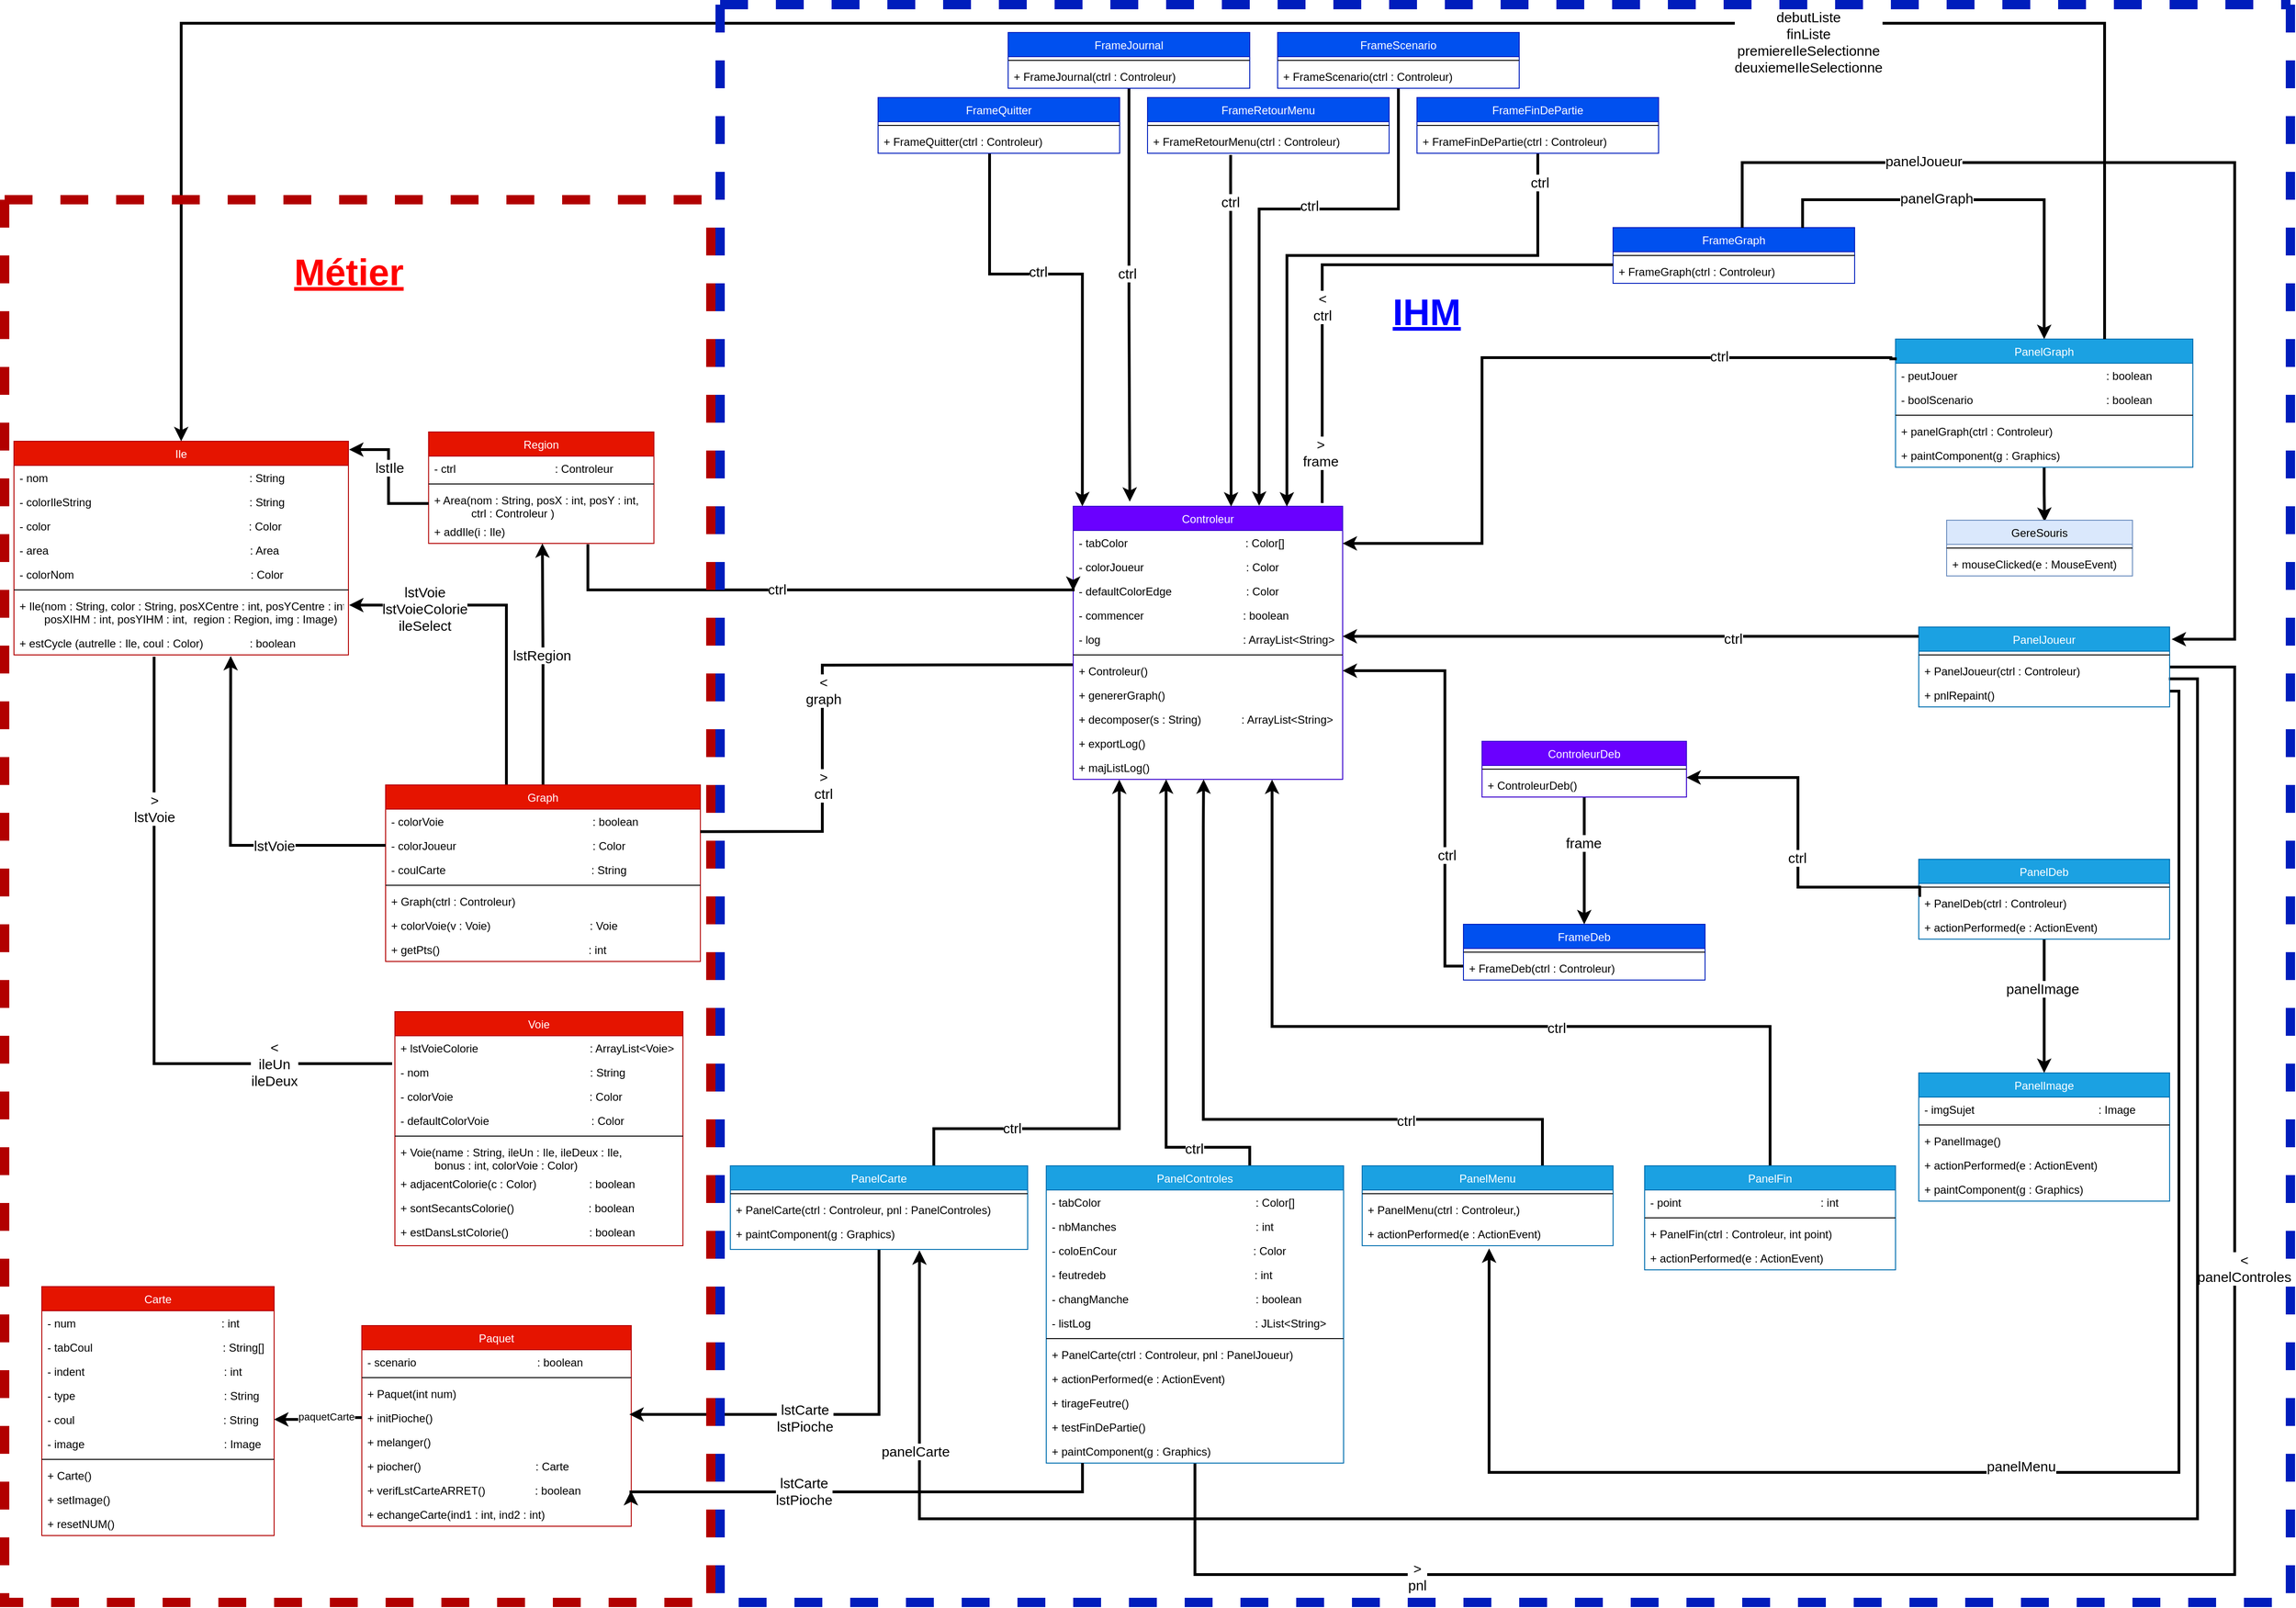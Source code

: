 <mxfile version="21.3.8" type="device">
  <diagram id="C5RBs43oDa-KdzZeNtuy" name="Page-1">
    <mxGraphModel dx="4097" dy="3155" grid="1" gridSize="10" guides="1" tooltips="1" connect="1" arrows="1" fold="1" page="1" pageScale="1" pageWidth="827" pageHeight="1169" math="0" shadow="0">
      <root>
        <mxCell id="WIyWlLk6GJQsqaUBKTNV-0" />
        <mxCell id="WIyWlLk6GJQsqaUBKTNV-1" parent="WIyWlLk6GJQsqaUBKTNV-0" />
        <mxCell id="zkfFHV4jXpPFQw0GAbJ--17" value="Controleur" style="swimlane;fontStyle=0;align=center;verticalAlign=top;childLayout=stackLayout;horizontal=1;startSize=26;horizontalStack=0;resizeParent=1;resizeLast=0;collapsible=1;marginBottom=0;rounded=0;shadow=0;strokeWidth=1;fillColor=#6a00ff;strokeColor=#3700CC;fontColor=#ffffff;" parent="WIyWlLk6GJQsqaUBKTNV-1" vertex="1">
          <mxGeometry x="1160" y="-60" width="290" height="294" as="geometry">
            <mxRectangle x="550" y="140" width="160" height="26" as="alternateBounds" />
          </mxGeometry>
        </mxCell>
        <mxCell id="UHwleFKFBwlV8HH0fJNw-67" value="- tabColor                                      : Color[]" style="text;align=left;verticalAlign=top;spacingLeft=4;spacingRight=4;overflow=hidden;rotatable=0;points=[[0,0.5],[1,0.5]];portConstraint=eastwest;rounded=0;shadow=0;html=0;" parent="zkfFHV4jXpPFQw0GAbJ--17" vertex="1">
          <mxGeometry y="26" width="290" height="26" as="geometry" />
        </mxCell>
        <mxCell id="zkfFHV4jXpPFQw0GAbJ--19" value="- colorJoueur                                 : Color" style="text;align=left;verticalAlign=top;spacingLeft=4;spacingRight=4;overflow=hidden;rotatable=0;points=[[0,0.5],[1,0.5]];portConstraint=eastwest;rounded=0;shadow=0;html=0;" parent="zkfFHV4jXpPFQw0GAbJ--17" vertex="1">
          <mxGeometry y="52" width="290" height="26" as="geometry" />
        </mxCell>
        <mxCell id="zkfFHV4jXpPFQw0GAbJ--20" value="- defaultColorEdge                        : Color" style="text;align=left;verticalAlign=top;spacingLeft=4;spacingRight=4;overflow=hidden;rotatable=0;points=[[0,0.5],[1,0.5]];portConstraint=eastwest;rounded=0;shadow=0;html=0;" parent="zkfFHV4jXpPFQw0GAbJ--17" vertex="1">
          <mxGeometry y="78" width="290" height="26" as="geometry" />
        </mxCell>
        <mxCell id="zkfFHV4jXpPFQw0GAbJ--22" value="- commencer                                : boolean" style="text;align=left;verticalAlign=top;spacingLeft=4;spacingRight=4;overflow=hidden;rotatable=0;points=[[0,0.5],[1,0.5]];portConstraint=eastwest;rounded=0;shadow=0;html=0;" parent="zkfFHV4jXpPFQw0GAbJ--17" vertex="1">
          <mxGeometry y="104" width="290" height="26" as="geometry" />
        </mxCell>
        <mxCell id="UHwleFKFBwlV8HH0fJNw-33" value="- log                                              : ArrayList&lt;String&gt;" style="text;align=left;verticalAlign=top;spacingLeft=4;spacingRight=4;overflow=hidden;rotatable=0;points=[[0,0.5],[1,0.5]];portConstraint=eastwest;rounded=0;shadow=0;html=0;" parent="zkfFHV4jXpPFQw0GAbJ--17" vertex="1">
          <mxGeometry y="130" width="290" height="26" as="geometry" />
        </mxCell>
        <mxCell id="zkfFHV4jXpPFQw0GAbJ--23" value="" style="line;html=1;strokeWidth=1;align=left;verticalAlign=middle;spacingTop=-1;spacingLeft=3;spacingRight=3;rotatable=0;labelPosition=right;points=[];portConstraint=eastwest;" parent="zkfFHV4jXpPFQw0GAbJ--17" vertex="1">
          <mxGeometry y="156" width="290" height="8" as="geometry" />
        </mxCell>
        <mxCell id="FbhzwLaBW23beVstMrX5-20" value="+ Controleur()" style="text;align=left;verticalAlign=top;spacingLeft=4;spacingRight=4;overflow=hidden;rotatable=0;points=[[0,0.5],[1,0.5]];portConstraint=eastwest;" parent="zkfFHV4jXpPFQw0GAbJ--17" vertex="1">
          <mxGeometry y="164" width="290" height="26" as="geometry" />
        </mxCell>
        <mxCell id="zkfFHV4jXpPFQw0GAbJ--24" value="+ genererGraph()" style="text;align=left;verticalAlign=top;spacingLeft=4;spacingRight=4;overflow=hidden;rotatable=0;points=[[0,0.5],[1,0.5]];portConstraint=eastwest;" parent="zkfFHV4jXpPFQw0GAbJ--17" vertex="1">
          <mxGeometry y="190" width="290" height="26" as="geometry" />
        </mxCell>
        <mxCell id="zkfFHV4jXpPFQw0GAbJ--25" value="+ decomposer(s : String)             : ArrayList&lt;String&gt;" style="text;align=left;verticalAlign=top;spacingLeft=4;spacingRight=4;overflow=hidden;rotatable=0;points=[[0,0.5],[1,0.5]];portConstraint=eastwest;" parent="zkfFHV4jXpPFQw0GAbJ--17" vertex="1">
          <mxGeometry y="216" width="290" height="26" as="geometry" />
        </mxCell>
        <mxCell id="UHwleFKFBwlV8HH0fJNw-34" value="+ exportLog()" style="text;align=left;verticalAlign=top;spacingLeft=4;spacingRight=4;overflow=hidden;rotatable=0;points=[[0,0.5],[1,0.5]];portConstraint=eastwest;" parent="zkfFHV4jXpPFQw0GAbJ--17" vertex="1">
          <mxGeometry y="242" width="290" height="26" as="geometry" />
        </mxCell>
        <mxCell id="UHwleFKFBwlV8HH0fJNw-35" value="+ majListLog()" style="text;align=left;verticalAlign=top;spacingLeft=4;spacingRight=4;overflow=hidden;rotatable=0;points=[[0,0.5],[1,0.5]];portConstraint=eastwest;" parent="zkfFHV4jXpPFQw0GAbJ--17" vertex="1">
          <mxGeometry y="268" width="290" height="26" as="geometry" />
        </mxCell>
        <mxCell id="FbhzwLaBW23beVstMrX5-1" value="Region" style="swimlane;fontStyle=0;align=center;verticalAlign=top;childLayout=stackLayout;horizontal=1;startSize=26;horizontalStack=0;resizeParent=1;resizeLast=0;collapsible=1;marginBottom=0;rounded=0;shadow=0;strokeWidth=1;fillColor=#e51400;strokeColor=#B20000;fontColor=#ffffff;" parent="WIyWlLk6GJQsqaUBKTNV-1" vertex="1">
          <mxGeometry x="466.25" y="-140" width="242.5" height="120" as="geometry">
            <mxRectangle x="550" y="140" width="160" height="26" as="alternateBounds" />
          </mxGeometry>
        </mxCell>
        <mxCell id="FbhzwLaBW23beVstMrX5-3" value="- ctrl                                : Controleur" style="text;align=left;verticalAlign=top;spacingLeft=4;spacingRight=4;overflow=hidden;rotatable=0;points=[[0,0.5],[1,0.5]];portConstraint=eastwest;rounded=0;shadow=0;html=0;" parent="FbhzwLaBW23beVstMrX5-1" vertex="1">
          <mxGeometry y="26" width="242.5" height="26" as="geometry" />
        </mxCell>
        <mxCell id="FbhzwLaBW23beVstMrX5-7" value="" style="line;html=1;strokeWidth=1;align=left;verticalAlign=middle;spacingTop=-1;spacingLeft=3;spacingRight=3;rotatable=0;labelPosition=right;points=[];portConstraint=eastwest;" parent="FbhzwLaBW23beVstMrX5-1" vertex="1">
          <mxGeometry y="52" width="242.5" height="8" as="geometry" />
        </mxCell>
        <mxCell id="FbhzwLaBW23beVstMrX5-21" value="+ Area(nom : String, posX : int, posY : int,&#xa;            ctrl : Controleur )" style="text;align=left;verticalAlign=top;spacingLeft=4;spacingRight=4;overflow=hidden;rotatable=0;points=[[0,0.5],[1,0.5]];portConstraint=eastwest;" parent="FbhzwLaBW23beVstMrX5-1" vertex="1">
          <mxGeometry y="60" width="242.5" height="34" as="geometry" />
        </mxCell>
        <mxCell id="FbhzwLaBW23beVstMrX5-8" value="+ addIle(i : Ile)" style="text;align=left;verticalAlign=top;spacingLeft=4;spacingRight=4;overflow=hidden;rotatable=0;points=[[0,0.5],[1,0.5]];portConstraint=eastwest;" parent="FbhzwLaBW23beVstMrX5-1" vertex="1">
          <mxGeometry y="94" width="242.5" height="26" as="geometry" />
        </mxCell>
        <mxCell id="FbhzwLaBW23beVstMrX5-11" value="FrameGraph" style="swimlane;fontStyle=0;align=center;verticalAlign=top;childLayout=stackLayout;horizontal=1;startSize=26;horizontalStack=0;resizeParent=1;resizeLast=0;collapsible=1;marginBottom=0;rounded=0;shadow=0;strokeWidth=1;fillColor=#0050ef;fontColor=#ffffff;strokeColor=#001DBC;" parent="WIyWlLk6GJQsqaUBKTNV-1" vertex="1">
          <mxGeometry x="1741" y="-360" width="260" height="60" as="geometry">
            <mxRectangle x="550" y="140" width="160" height="26" as="alternateBounds" />
          </mxGeometry>
        </mxCell>
        <mxCell id="FbhzwLaBW23beVstMrX5-17" value="" style="line;html=1;strokeWidth=1;align=left;verticalAlign=middle;spacingTop=-1;spacingLeft=3;spacingRight=3;rotatable=0;labelPosition=right;points=[];portConstraint=eastwest;" parent="FbhzwLaBW23beVstMrX5-11" vertex="1">
          <mxGeometry y="26" width="260" height="8" as="geometry" />
        </mxCell>
        <mxCell id="FbhzwLaBW23beVstMrX5-22" value="+ FrameGraph(ctrl : Controleur)" style="text;align=left;verticalAlign=top;spacingLeft=4;spacingRight=4;overflow=hidden;rotatable=0;points=[[0,0.5],[1,0.5]];portConstraint=eastwest;" parent="FbhzwLaBW23beVstMrX5-11" vertex="1">
          <mxGeometry y="34" width="260" height="26" as="geometry" />
        </mxCell>
        <mxCell id="FbhzwLaBW23beVstMrX5-23" value="Ile" style="swimlane;fontStyle=0;align=center;verticalAlign=top;childLayout=stackLayout;horizontal=1;startSize=26;horizontalStack=0;resizeParent=1;resizeLast=0;collapsible=1;marginBottom=0;rounded=0;shadow=0;strokeWidth=1;fillColor=#e51400;strokeColor=#B20000;fontColor=#ffffff;" parent="WIyWlLk6GJQsqaUBKTNV-1" vertex="1">
          <mxGeometry x="20" y="-130" width="360" height="230" as="geometry">
            <mxRectangle x="550" y="140" width="160" height="26" as="alternateBounds" />
          </mxGeometry>
        </mxCell>
        <mxCell id="UHwleFKFBwlV8HH0fJNw-95" value="- nom                                                                 : String" style="text;align=left;verticalAlign=top;spacingLeft=4;spacingRight=4;overflow=hidden;rotatable=0;points=[[0,0.5],[1,0.5]];portConstraint=eastwest;" parent="FbhzwLaBW23beVstMrX5-23" vertex="1">
          <mxGeometry y="26" width="360" height="26" as="geometry" />
        </mxCell>
        <mxCell id="UHwleFKFBwlV8HH0fJNw-96" value="- colorIleString                                                   : String" style="text;align=left;verticalAlign=top;spacingLeft=4;spacingRight=4;overflow=hidden;rotatable=0;points=[[0,0.5],[1,0.5]];portConstraint=eastwest;" parent="FbhzwLaBW23beVstMrX5-23" vertex="1">
          <mxGeometry y="52" width="360" height="26" as="geometry" />
        </mxCell>
        <mxCell id="UHwleFKFBwlV8HH0fJNw-94" value="- color                                                                : Color" style="text;align=left;verticalAlign=top;spacingLeft=4;spacingRight=4;overflow=hidden;rotatable=0;points=[[0,0.5],[1,0.5]];portConstraint=eastwest;" parent="FbhzwLaBW23beVstMrX5-23" vertex="1">
          <mxGeometry y="78" width="360" height="26" as="geometry" />
        </mxCell>
        <mxCell id="UHwleFKFBwlV8HH0fJNw-97" value="- area                                                                 : Area" style="text;align=left;verticalAlign=top;spacingLeft=4;spacingRight=4;overflow=hidden;rotatable=0;points=[[0,0.5],[1,0.5]];portConstraint=eastwest;" parent="FbhzwLaBW23beVstMrX5-23" vertex="1">
          <mxGeometry y="104" width="360" height="26" as="geometry" />
        </mxCell>
        <mxCell id="UHwleFKFBwlV8HH0fJNw-98" value="- colorNom                                                         : Color" style="text;align=left;verticalAlign=top;spacingLeft=4;spacingRight=4;overflow=hidden;rotatable=0;points=[[0,0.5],[1,0.5]];portConstraint=eastwest;" parent="FbhzwLaBW23beVstMrX5-23" vertex="1">
          <mxGeometry y="130" width="360" height="26" as="geometry" />
        </mxCell>
        <mxCell id="FbhzwLaBW23beVstMrX5-27" value="" style="line;html=1;strokeWidth=1;align=left;verticalAlign=middle;spacingTop=-1;spacingLeft=3;spacingRight=3;rotatable=0;labelPosition=right;points=[];portConstraint=eastwest;" parent="FbhzwLaBW23beVstMrX5-23" vertex="1">
          <mxGeometry y="156" width="360" height="8" as="geometry" />
        </mxCell>
        <mxCell id="FbhzwLaBW23beVstMrX5-28" value="+ Ile(nom : String,  color : String, posXCentre : int, posYCentre : int,&#xa;        posXIHM : int, posYIHM : int,  region : Region, img :  Image)" style="text;align=left;verticalAlign=top;spacingLeft=4;spacingRight=4;overflow=hidden;rotatable=0;points=[[0,0.5],[1,0.5]];portConstraint=eastwest;" parent="FbhzwLaBW23beVstMrX5-23" vertex="1">
          <mxGeometry y="164" width="360" height="40" as="geometry" />
        </mxCell>
        <mxCell id="UHwleFKFBwlV8HH0fJNw-0" value="+ estCycle (autreIle : Ile, coul :  Color)               : boolean" style="text;align=left;verticalAlign=top;spacingLeft=4;spacingRight=4;overflow=hidden;rotatable=0;points=[[0,0.5],[1,0.5]];portConstraint=eastwest;" parent="FbhzwLaBW23beVstMrX5-23" vertex="1">
          <mxGeometry y="204" width="360" height="26" as="geometry" />
        </mxCell>
        <mxCell id="UHwleFKFBwlV8HH0fJNw-207" style="edgeStyle=orthogonalEdgeStyle;rounded=0;orthogonalLoop=1;jettySize=auto;html=1;strokeWidth=3;entryX=0.21;entryY=-0.017;entryDx=0;entryDy=0;entryPerimeter=0;" parent="WIyWlLk6GJQsqaUBKTNV-1" source="UHwleFKFBwlV8HH0fJNw-1" target="zkfFHV4jXpPFQw0GAbJ--17" edge="1">
          <mxGeometry relative="1" as="geometry">
            <mxPoint x="1257" y="-140" as="targetPoint" />
            <Array as="points" />
          </mxGeometry>
        </mxCell>
        <mxCell id="mEbFgnQINmtOA1Ctn_Tg-36" value="ctrl" style="edgeLabel;html=1;align=center;verticalAlign=middle;resizable=0;points=[];fontSize=15;" vertex="1" connectable="0" parent="UHwleFKFBwlV8HH0fJNw-207">
          <mxGeometry x="-0.108" y="-1" relative="1" as="geometry">
            <mxPoint x="-1" as="offset" />
          </mxGeometry>
        </mxCell>
        <mxCell id="UHwleFKFBwlV8HH0fJNw-1" value="FrameJournal" style="swimlane;fontStyle=0;align=center;verticalAlign=top;childLayout=stackLayout;horizontal=1;startSize=26;horizontalStack=0;resizeParent=1;resizeLast=0;collapsible=1;marginBottom=0;rounded=0;shadow=0;strokeWidth=1;fillColor=#0050ef;fontColor=#ffffff;strokeColor=#001DBC;" parent="WIyWlLk6GJQsqaUBKTNV-1" vertex="1">
          <mxGeometry x="1090" y="-570" width="260" height="60" as="geometry">
            <mxRectangle x="550" y="140" width="160" height="26" as="alternateBounds" />
          </mxGeometry>
        </mxCell>
        <mxCell id="UHwleFKFBwlV8HH0fJNw-5" value="" style="line;html=1;strokeWidth=1;align=left;verticalAlign=middle;spacingTop=-1;spacingLeft=3;spacingRight=3;rotatable=0;labelPosition=right;points=[];portConstraint=eastwest;" parent="UHwleFKFBwlV8HH0fJNw-1" vertex="1">
          <mxGeometry y="26" width="260" height="8" as="geometry" />
        </mxCell>
        <mxCell id="UHwleFKFBwlV8HH0fJNw-6" value="+ FrameJournal(ctrl : Controleur)" style="text;align=left;verticalAlign=top;spacingLeft=4;spacingRight=4;overflow=hidden;rotatable=0;points=[[0,0.5],[1,0.5]];portConstraint=eastwest;" parent="UHwleFKFBwlV8HH0fJNw-1" vertex="1">
          <mxGeometry y="34" width="260" height="26" as="geometry" />
        </mxCell>
        <mxCell id="UHwleFKFBwlV8HH0fJNw-208" style="edgeStyle=orthogonalEdgeStyle;rounded=0;orthogonalLoop=1;jettySize=auto;html=1;strokeWidth=3;entryX=0.034;entryY=0;entryDx=0;entryDy=0;entryPerimeter=0;" parent="WIyWlLk6GJQsqaUBKTNV-1" source="UHwleFKFBwlV8HH0fJNw-7" edge="1" target="zkfFHV4jXpPFQw0GAbJ--17">
          <mxGeometry relative="1" as="geometry">
            <mxPoint x="1170" y="-150" as="targetPoint" />
            <Array as="points">
              <mxPoint x="1070" y="-310" />
              <mxPoint x="1170" y="-310" />
            </Array>
          </mxGeometry>
        </mxCell>
        <mxCell id="mEbFgnQINmtOA1Ctn_Tg-37" value="ctrl" style="edgeLabel;html=1;align=center;verticalAlign=middle;resizable=0;points=[];fontSize=15;" vertex="1" connectable="0" parent="UHwleFKFBwlV8HH0fJNw-208">
          <mxGeometry x="-0.243" y="3" relative="1" as="geometry">
            <mxPoint as="offset" />
          </mxGeometry>
        </mxCell>
        <mxCell id="UHwleFKFBwlV8HH0fJNw-7" value="FrameQuitter" style="swimlane;fontStyle=0;align=center;verticalAlign=top;childLayout=stackLayout;horizontal=1;startSize=26;horizontalStack=0;resizeParent=1;resizeLast=0;collapsible=1;marginBottom=0;rounded=0;shadow=0;strokeWidth=1;fillColor=#0050ef;fontColor=#ffffff;strokeColor=#001DBC;" parent="WIyWlLk6GJQsqaUBKTNV-1" vertex="1">
          <mxGeometry x="950" y="-500" width="260" height="60" as="geometry">
            <mxRectangle x="550" y="140" width="160" height="26" as="alternateBounds" />
          </mxGeometry>
        </mxCell>
        <mxCell id="UHwleFKFBwlV8HH0fJNw-11" value="" style="line;html=1;strokeWidth=1;align=left;verticalAlign=middle;spacingTop=-1;spacingLeft=3;spacingRight=3;rotatable=0;labelPosition=right;points=[];portConstraint=eastwest;" parent="UHwleFKFBwlV8HH0fJNw-7" vertex="1">
          <mxGeometry y="26" width="260" height="8" as="geometry" />
        </mxCell>
        <mxCell id="UHwleFKFBwlV8HH0fJNw-12" value="+ FrameQuitter(ctrl : Controleur)" style="text;align=left;verticalAlign=top;spacingLeft=4;spacingRight=4;overflow=hidden;rotatable=0;points=[[0,0.5],[1,0.5]];portConstraint=eastwest;" parent="UHwleFKFBwlV8HH0fJNw-7" vertex="1">
          <mxGeometry y="34" width="260" height="26" as="geometry" />
        </mxCell>
        <mxCell id="UHwleFKFBwlV8HH0fJNw-210" style="edgeStyle=orthogonalEdgeStyle;rounded=0;orthogonalLoop=1;jettySize=auto;html=1;exitX=0.5;exitY=1;exitDx=0;exitDy=0;strokeWidth=3;entryX=0.793;entryY=0.001;entryDx=0;entryDy=0;entryPerimeter=0;" parent="WIyWlLk6GJQsqaUBKTNV-1" source="UHwleFKFBwlV8HH0fJNw-13" edge="1" target="zkfFHV4jXpPFQw0GAbJ--17">
          <mxGeometry relative="1" as="geometry">
            <mxPoint x="1350" y="-90" as="targetPoint" />
            <Array as="points">
              <mxPoint x="1660" y="-330" />
              <mxPoint x="1390" y="-330" />
            </Array>
          </mxGeometry>
        </mxCell>
        <mxCell id="mEbFgnQINmtOA1Ctn_Tg-39" value="ctrl" style="edgeLabel;html=1;align=center;verticalAlign=middle;resizable=0;points=[];fontSize=15;" vertex="1" connectable="0" parent="UHwleFKFBwlV8HH0fJNw-210">
          <mxGeometry x="-0.904" y="2" relative="1" as="geometry">
            <mxPoint as="offset" />
          </mxGeometry>
        </mxCell>
        <mxCell id="UHwleFKFBwlV8HH0fJNw-13" value="FrameFinDePartie" style="swimlane;fontStyle=0;align=center;verticalAlign=top;childLayout=stackLayout;horizontal=1;startSize=26;horizontalStack=0;resizeParent=1;resizeLast=0;collapsible=1;marginBottom=0;rounded=0;shadow=0;strokeWidth=1;fillColor=#0050ef;fontColor=#ffffff;strokeColor=#001DBC;" parent="WIyWlLk6GJQsqaUBKTNV-1" vertex="1">
          <mxGeometry x="1530" y="-500" width="260" height="60" as="geometry">
            <mxRectangle x="550" y="140" width="160" height="26" as="alternateBounds" />
          </mxGeometry>
        </mxCell>
        <mxCell id="UHwleFKFBwlV8HH0fJNw-15" value="" style="line;html=1;strokeWidth=1;align=left;verticalAlign=middle;spacingTop=-1;spacingLeft=3;spacingRight=3;rotatable=0;labelPosition=right;points=[];portConstraint=eastwest;" parent="UHwleFKFBwlV8HH0fJNw-13" vertex="1">
          <mxGeometry y="26" width="260" height="8" as="geometry" />
        </mxCell>
        <mxCell id="UHwleFKFBwlV8HH0fJNw-16" value="+ FrameFinDePartie(ctrl : Controleur)" style="text;align=left;verticalAlign=top;spacingLeft=4;spacingRight=4;overflow=hidden;rotatable=0;points=[[0,0.5],[1,0.5]];portConstraint=eastwest;" parent="UHwleFKFBwlV8HH0fJNw-13" vertex="1">
          <mxGeometry y="34" width="260" height="26" as="geometry" />
        </mxCell>
        <mxCell id="UHwleFKFBwlV8HH0fJNw-211" style="edgeStyle=orthogonalEdgeStyle;rounded=0;orthogonalLoop=1;jettySize=auto;html=1;entryX=1;entryY=0.5;entryDx=0;entryDy=0;strokeWidth=3;" parent="WIyWlLk6GJQsqaUBKTNV-1" source="UHwleFKFBwlV8HH0fJNw-17" target="FbhzwLaBW23beVstMrX5-20" edge="1">
          <mxGeometry relative="1" as="geometry">
            <Array as="points">
              <mxPoint x="1560" y="435" />
              <mxPoint x="1560" y="117" />
            </Array>
          </mxGeometry>
        </mxCell>
        <mxCell id="mEbFgnQINmtOA1Ctn_Tg-42" value="ctrl" style="edgeLabel;html=1;align=center;verticalAlign=middle;resizable=0;points=[];fontSize=15;" vertex="1" connectable="0" parent="UHwleFKFBwlV8HH0fJNw-211">
          <mxGeometry x="-0.372" y="-2" relative="1" as="geometry">
            <mxPoint as="offset" />
          </mxGeometry>
        </mxCell>
        <mxCell id="UHwleFKFBwlV8HH0fJNw-17" value="FrameDeb" style="swimlane;fontStyle=0;align=center;verticalAlign=top;childLayout=stackLayout;horizontal=1;startSize=26;horizontalStack=0;resizeParent=1;resizeLast=0;collapsible=1;marginBottom=0;rounded=0;shadow=0;strokeWidth=1;fillColor=#0050ef;fontColor=#ffffff;strokeColor=#001DBC;" parent="WIyWlLk6GJQsqaUBKTNV-1" vertex="1">
          <mxGeometry x="1580" y="390" width="260" height="60" as="geometry">
            <mxRectangle x="550" y="140" width="160" height="26" as="alternateBounds" />
          </mxGeometry>
        </mxCell>
        <mxCell id="UHwleFKFBwlV8HH0fJNw-19" value="" style="line;html=1;strokeWidth=1;align=left;verticalAlign=middle;spacingTop=-1;spacingLeft=3;spacingRight=3;rotatable=0;labelPosition=right;points=[];portConstraint=eastwest;" parent="UHwleFKFBwlV8HH0fJNw-17" vertex="1">
          <mxGeometry y="26" width="260" height="8" as="geometry" />
        </mxCell>
        <mxCell id="UHwleFKFBwlV8HH0fJNw-20" value="+ FrameDeb(ctrl : Controleur)" style="text;align=left;verticalAlign=top;spacingLeft=4;spacingRight=4;overflow=hidden;rotatable=0;points=[[0,0.5],[1,0.5]];portConstraint=eastwest;" parent="UHwleFKFBwlV8HH0fJNw-17" vertex="1">
          <mxGeometry y="34" width="260" height="26" as="geometry" />
        </mxCell>
        <mxCell id="UHwleFKFBwlV8HH0fJNw-209" style="edgeStyle=orthogonalEdgeStyle;rounded=0;orthogonalLoop=1;jettySize=auto;html=1;entryX=0.586;entryY=0.001;entryDx=0;entryDy=0;entryPerimeter=0;exitX=0.344;exitY=1.069;exitDx=0;exitDy=0;exitPerimeter=0;strokeWidth=3;" parent="WIyWlLk6GJQsqaUBKTNV-1" target="zkfFHV4jXpPFQw0GAbJ--17" edge="1" source="UHwleFKFBwlV8HH0fJNw-24">
          <mxGeometry relative="1" as="geometry">
            <mxPoint x="1330" y="-410" as="sourcePoint" />
            <Array as="points">
              <mxPoint x="1329" y="-410" />
            </Array>
          </mxGeometry>
        </mxCell>
        <mxCell id="mEbFgnQINmtOA1Ctn_Tg-38" value="ctrl" style="edgeLabel;html=1;align=center;verticalAlign=middle;resizable=0;points=[];fontSize=15;" vertex="1" connectable="0" parent="UHwleFKFBwlV8HH0fJNw-209">
          <mxGeometry x="-0.729" y="-1" relative="1" as="geometry">
            <mxPoint y="-1" as="offset" />
          </mxGeometry>
        </mxCell>
        <mxCell id="UHwleFKFBwlV8HH0fJNw-21" value="FrameRetourMenu" style="swimlane;fontStyle=0;align=center;verticalAlign=top;childLayout=stackLayout;horizontal=1;startSize=26;horizontalStack=0;resizeParent=1;resizeLast=0;collapsible=1;marginBottom=0;rounded=0;shadow=0;strokeWidth=1;fillColor=#0050ef;fontColor=#ffffff;strokeColor=#001DBC;" parent="WIyWlLk6GJQsqaUBKTNV-1" vertex="1">
          <mxGeometry x="1240" y="-500" width="260" height="60" as="geometry">
            <mxRectangle x="550" y="140" width="160" height="26" as="alternateBounds" />
          </mxGeometry>
        </mxCell>
        <mxCell id="UHwleFKFBwlV8HH0fJNw-23" value="" style="line;html=1;strokeWidth=1;align=left;verticalAlign=middle;spacingTop=-1;spacingLeft=3;spacingRight=3;rotatable=0;labelPosition=right;points=[];portConstraint=eastwest;" parent="UHwleFKFBwlV8HH0fJNw-21" vertex="1">
          <mxGeometry y="26" width="260" height="8" as="geometry" />
        </mxCell>
        <mxCell id="UHwleFKFBwlV8HH0fJNw-24" value="+ FrameRetourMenu(ctrl : Controleur)" style="text;align=left;verticalAlign=top;spacingLeft=4;spacingRight=4;overflow=hidden;rotatable=0;points=[[0,0.5],[1,0.5]];portConstraint=eastwest;" parent="UHwleFKFBwlV8HH0fJNw-21" vertex="1">
          <mxGeometry y="34" width="260" height="26" as="geometry" />
        </mxCell>
        <mxCell id="UHwleFKFBwlV8HH0fJNw-206" style="edgeStyle=orthogonalEdgeStyle;rounded=0;orthogonalLoop=1;jettySize=auto;html=1;strokeWidth=3;entryX=0.69;entryY=-0.002;entryDx=0;entryDy=0;entryPerimeter=0;" parent="WIyWlLk6GJQsqaUBKTNV-1" source="UHwleFKFBwlV8HH0fJNw-25" target="zkfFHV4jXpPFQw0GAbJ--17" edge="1">
          <mxGeometry relative="1" as="geometry">
            <mxPoint x="1280" y="-110" as="targetPoint" />
            <Array as="points">
              <mxPoint x="1510" y="-380" />
              <mxPoint x="1360" y="-380" />
            </Array>
          </mxGeometry>
        </mxCell>
        <mxCell id="mEbFgnQINmtOA1Ctn_Tg-35" value="ctrl" style="edgeLabel;html=1;align=center;verticalAlign=middle;resizable=0;points=[];fontSize=15;" vertex="1" connectable="0" parent="UHwleFKFBwlV8HH0fJNw-206">
          <mxGeometry x="-0.245" y="-4" relative="1" as="geometry">
            <mxPoint as="offset" />
          </mxGeometry>
        </mxCell>
        <mxCell id="UHwleFKFBwlV8HH0fJNw-25" value="FrameScenario" style="swimlane;fontStyle=0;align=center;verticalAlign=top;childLayout=stackLayout;horizontal=1;startSize=26;horizontalStack=0;resizeParent=1;resizeLast=0;collapsible=1;marginBottom=0;rounded=0;shadow=0;strokeWidth=1;fillColor=#0050ef;fontColor=#ffffff;strokeColor=#001DBC;" parent="WIyWlLk6GJQsqaUBKTNV-1" vertex="1">
          <mxGeometry x="1380" y="-570" width="260" height="60" as="geometry">
            <mxRectangle x="550" y="140" width="160" height="26" as="alternateBounds" />
          </mxGeometry>
        </mxCell>
        <mxCell id="UHwleFKFBwlV8HH0fJNw-27" value="" style="line;html=1;strokeWidth=1;align=left;verticalAlign=middle;spacingTop=-1;spacingLeft=3;spacingRight=3;rotatable=0;labelPosition=right;points=[];portConstraint=eastwest;" parent="UHwleFKFBwlV8HH0fJNw-25" vertex="1">
          <mxGeometry y="26" width="260" height="8" as="geometry" />
        </mxCell>
        <mxCell id="UHwleFKFBwlV8HH0fJNw-28" value="+ FrameScenario(ctrl : Controleur)" style="text;align=left;verticalAlign=top;spacingLeft=4;spacingRight=4;overflow=hidden;rotatable=0;points=[[0,0.5],[1,0.5]];portConstraint=eastwest;" parent="UHwleFKFBwlV8HH0fJNw-25" vertex="1">
          <mxGeometry y="34" width="260" height="26" as="geometry" />
        </mxCell>
        <mxCell id="UHwleFKFBwlV8HH0fJNw-200" style="edgeStyle=orthogonalEdgeStyle;rounded=0;orthogonalLoop=1;jettySize=auto;html=1;entryX=0.5;entryY=0;entryDx=0;entryDy=0;strokeWidth=3;" parent="WIyWlLk6GJQsqaUBKTNV-1" source="UHwleFKFBwlV8HH0fJNw-29" target="UHwleFKFBwlV8HH0fJNw-17" edge="1">
          <mxGeometry relative="1" as="geometry" />
        </mxCell>
        <mxCell id="mEbFgnQINmtOA1Ctn_Tg-13" value="frame" style="edgeLabel;html=1;align=center;verticalAlign=middle;resizable=0;points=[];fontSize=15;" vertex="1" connectable="0" parent="UHwleFKFBwlV8HH0fJNw-200">
          <mxGeometry x="-0.293" y="-1" relative="1" as="geometry">
            <mxPoint as="offset" />
          </mxGeometry>
        </mxCell>
        <mxCell id="UHwleFKFBwlV8HH0fJNw-29" value="ControleurDeb" style="swimlane;fontStyle=0;align=center;verticalAlign=top;childLayout=stackLayout;horizontal=1;startSize=26;horizontalStack=0;resizeParent=1;resizeLast=0;collapsible=1;marginBottom=0;rounded=0;shadow=0;strokeWidth=1;fillColor=#6a00ff;strokeColor=#3700CC;fontColor=#ffffff;" parent="WIyWlLk6GJQsqaUBKTNV-1" vertex="1">
          <mxGeometry x="1600" y="193" width="220" height="60" as="geometry">
            <mxRectangle x="550" y="140" width="160" height="26" as="alternateBounds" />
          </mxGeometry>
        </mxCell>
        <mxCell id="UHwleFKFBwlV8HH0fJNw-31" value="" style="line;html=1;strokeWidth=1;align=left;verticalAlign=middle;spacingTop=-1;spacingLeft=3;spacingRight=3;rotatable=0;labelPosition=right;points=[];portConstraint=eastwest;" parent="UHwleFKFBwlV8HH0fJNw-29" vertex="1">
          <mxGeometry y="26" width="220" height="8" as="geometry" />
        </mxCell>
        <mxCell id="UHwleFKFBwlV8HH0fJNw-32" value="+ ControleurDeb()" style="text;align=left;verticalAlign=top;spacingLeft=4;spacingRight=4;overflow=hidden;rotatable=0;points=[[0,0.5],[1,0.5]];portConstraint=eastwest;" parent="UHwleFKFBwlV8HH0fJNw-29" vertex="1">
          <mxGeometry y="34" width="220" height="26" as="geometry" />
        </mxCell>
        <mxCell id="UHwleFKFBwlV8HH0fJNw-36" value="Carte" style="swimlane;fontStyle=0;align=center;verticalAlign=top;childLayout=stackLayout;horizontal=1;startSize=26;horizontalStack=0;resizeParent=1;resizeLast=0;collapsible=1;marginBottom=0;rounded=0;shadow=0;strokeWidth=1;fillColor=#e51400;strokeColor=#B20000;fontColor=#ffffff;" parent="WIyWlLk6GJQsqaUBKTNV-1" vertex="1">
          <mxGeometry x="50" y="780" width="250" height="268" as="geometry">
            <mxRectangle x="550" y="140" width="160" height="26" as="alternateBounds" />
          </mxGeometry>
        </mxCell>
        <mxCell id="UHwleFKFBwlV8HH0fJNw-50" value="- num                                               : int" style="text;align=left;verticalAlign=top;spacingLeft=4;spacingRight=4;overflow=hidden;rotatable=0;points=[[0,0.5],[1,0.5]];portConstraint=eastwest;" parent="UHwleFKFBwlV8HH0fJNw-36" vertex="1">
          <mxGeometry y="26" width="250" height="26" as="geometry" />
        </mxCell>
        <mxCell id="UHwleFKFBwlV8HH0fJNw-49" value="- tabCoul                                          : String[]" style="text;align=left;verticalAlign=top;spacingLeft=4;spacingRight=4;overflow=hidden;rotatable=0;points=[[0,0.5],[1,0.5]];portConstraint=eastwest;" parent="UHwleFKFBwlV8HH0fJNw-36" vertex="1">
          <mxGeometry y="52" width="250" height="26" as="geometry" />
        </mxCell>
        <mxCell id="UHwleFKFBwlV8HH0fJNw-51" value="- indent                                             : int" style="text;align=left;verticalAlign=top;spacingLeft=4;spacingRight=4;overflow=hidden;rotatable=0;points=[[0,0.5],[1,0.5]];portConstraint=eastwest;" parent="UHwleFKFBwlV8HH0fJNw-36" vertex="1">
          <mxGeometry y="78" width="250" height="26" as="geometry" />
        </mxCell>
        <mxCell id="UHwleFKFBwlV8HH0fJNw-52" value="- type                                                : String" style="text;align=left;verticalAlign=top;spacingLeft=4;spacingRight=4;overflow=hidden;rotatable=0;points=[[0,0.5],[1,0.5]];portConstraint=eastwest;" parent="UHwleFKFBwlV8HH0fJNw-36" vertex="1">
          <mxGeometry y="104" width="250" height="26" as="geometry" />
        </mxCell>
        <mxCell id="UHwleFKFBwlV8HH0fJNw-37" value="- coul                                                : String" style="text;align=left;verticalAlign=top;spacingLeft=4;spacingRight=4;overflow=hidden;rotatable=0;points=[[0,0.5],[1,0.5]];portConstraint=eastwest;" parent="UHwleFKFBwlV8HH0fJNw-36" vertex="1">
          <mxGeometry y="130" width="250" height="26" as="geometry" />
        </mxCell>
        <mxCell id="UHwleFKFBwlV8HH0fJNw-53" value="- image                                             : Image" style="text;align=left;verticalAlign=top;spacingLeft=4;spacingRight=4;overflow=hidden;rotatable=0;points=[[0,0.5],[1,0.5]];portConstraint=eastwest;" parent="UHwleFKFBwlV8HH0fJNw-36" vertex="1">
          <mxGeometry y="156" width="250" height="26" as="geometry" />
        </mxCell>
        <mxCell id="UHwleFKFBwlV8HH0fJNw-43" value="" style="line;html=1;strokeWidth=1;align=left;verticalAlign=middle;spacingTop=-1;spacingLeft=3;spacingRight=3;rotatable=0;labelPosition=right;points=[];portConstraint=eastwest;" parent="UHwleFKFBwlV8HH0fJNw-36" vertex="1">
          <mxGeometry y="182" width="250" height="8" as="geometry" />
        </mxCell>
        <mxCell id="UHwleFKFBwlV8HH0fJNw-44" value="+ Carte()" style="text;align=left;verticalAlign=top;spacingLeft=4;spacingRight=4;overflow=hidden;rotatable=0;points=[[0,0.5],[1,0.5]];portConstraint=eastwest;" parent="UHwleFKFBwlV8HH0fJNw-36" vertex="1">
          <mxGeometry y="190" width="250" height="26" as="geometry" />
        </mxCell>
        <mxCell id="UHwleFKFBwlV8HH0fJNw-54" value="+ setImage()" style="text;align=left;verticalAlign=top;spacingLeft=4;spacingRight=4;overflow=hidden;rotatable=0;points=[[0,0.5],[1,0.5]];portConstraint=eastwest;" parent="UHwleFKFBwlV8HH0fJNw-36" vertex="1">
          <mxGeometry y="216" width="250" height="26" as="geometry" />
        </mxCell>
        <mxCell id="UHwleFKFBwlV8HH0fJNw-55" value="+ resetNUM()" style="text;align=left;verticalAlign=top;spacingLeft=4;spacingRight=4;overflow=hidden;rotatable=0;points=[[0,0.5],[1,0.5]];portConstraint=eastwest;" parent="UHwleFKFBwlV8HH0fJNw-36" vertex="1">
          <mxGeometry y="242" width="250" height="26" as="geometry" />
        </mxCell>
        <mxCell id="UHwleFKFBwlV8HH0fJNw-186" style="edgeStyle=orthogonalEdgeStyle;rounded=0;orthogonalLoop=1;jettySize=auto;html=1;entryX=0.505;entryY=1;entryDx=0;entryDy=0;entryPerimeter=0;strokeWidth=3;" parent="WIyWlLk6GJQsqaUBKTNV-1" source="UHwleFKFBwlV8HH0fJNw-56" target="FbhzwLaBW23beVstMrX5-8" edge="1">
          <mxGeometry relative="1" as="geometry" />
        </mxCell>
        <mxCell id="UHwleFKFBwlV8HH0fJNw-190" style="edgeStyle=orthogonalEdgeStyle;rounded=0;orthogonalLoop=1;jettySize=auto;html=1;entryX=1.002;entryY=0.31;entryDx=0;entryDy=0;entryPerimeter=0;strokeWidth=3;" parent="WIyWlLk6GJQsqaUBKTNV-1" source="UHwleFKFBwlV8HH0fJNw-56" target="FbhzwLaBW23beVstMrX5-28" edge="1">
          <mxGeometry relative="1" as="geometry">
            <Array as="points">
              <mxPoint x="550" y="46" />
            </Array>
          </mxGeometry>
        </mxCell>
        <mxCell id="mEbFgnQINmtOA1Ctn_Tg-1" value="lstVoie&lt;br style=&quot;font-size: 15px;&quot;&gt;lstVoieColorie&lt;br style=&quot;font-size: 15px;&quot;&gt;ileSelect" style="edgeLabel;html=1;align=center;verticalAlign=middle;resizable=0;points=[];labelBackgroundColor=default;fontSize=15;" vertex="1" connectable="0" parent="UHwleFKFBwlV8HH0fJNw-190">
          <mxGeometry x="0.554" y="3" relative="1" as="geometry">
            <mxPoint as="offset" />
          </mxGeometry>
        </mxCell>
        <mxCell id="UHwleFKFBwlV8HH0fJNw-56" value="Graph" style="swimlane;fontStyle=0;align=center;verticalAlign=top;childLayout=stackLayout;horizontal=1;startSize=26;horizontalStack=0;resizeParent=1;resizeLast=0;collapsible=1;marginBottom=0;rounded=0;shadow=0;strokeWidth=1;fillColor=#e51400;strokeColor=#B20000;fontColor=#ffffff;" parent="WIyWlLk6GJQsqaUBKTNV-1" vertex="1">
          <mxGeometry x="420" y="240" width="338.75" height="190" as="geometry">
            <mxRectangle x="550" y="140" width="160" height="26" as="alternateBounds" />
          </mxGeometry>
        </mxCell>
        <mxCell id="UHwleFKFBwlV8HH0fJNw-60" value="- colorVoie                                                : boolean" style="text;align=left;verticalAlign=top;spacingLeft=4;spacingRight=4;overflow=hidden;rotatable=0;points=[[0,0.5],[1,0.5]];portConstraint=eastwest;" parent="UHwleFKFBwlV8HH0fJNw-56" vertex="1">
          <mxGeometry y="26" width="338.75" height="26" as="geometry" />
        </mxCell>
        <mxCell id="UHwleFKFBwlV8HH0fJNw-106" value="- colorJoueur                                            : Color" style="text;align=left;verticalAlign=top;spacingLeft=4;spacingRight=4;overflow=hidden;rotatable=0;points=[[0,0.5],[1,0.5]];portConstraint=eastwest;" parent="UHwleFKFBwlV8HH0fJNw-56" vertex="1">
          <mxGeometry y="52" width="338.75" height="26" as="geometry" />
        </mxCell>
        <mxCell id="UHwleFKFBwlV8HH0fJNw-105" value="- coulCarte                                               : String" style="text;align=left;verticalAlign=top;spacingLeft=4;spacingRight=4;overflow=hidden;rotatable=0;points=[[0,0.5],[1,0.5]];portConstraint=eastwest;" parent="UHwleFKFBwlV8HH0fJNw-56" vertex="1">
          <mxGeometry y="78" width="338.75" height="26" as="geometry" />
        </mxCell>
        <mxCell id="UHwleFKFBwlV8HH0fJNw-63" value="" style="line;html=1;strokeWidth=1;align=left;verticalAlign=middle;spacingTop=-1;spacingLeft=3;spacingRight=3;rotatable=0;labelPosition=right;points=[];portConstraint=eastwest;" parent="UHwleFKFBwlV8HH0fJNw-56" vertex="1">
          <mxGeometry y="104" width="338.75" height="8" as="geometry" />
        </mxCell>
        <mxCell id="UHwleFKFBwlV8HH0fJNw-64" value="+ Graph(ctrl : Controleur)" style="text;align=left;verticalAlign=top;spacingLeft=4;spacingRight=4;overflow=hidden;rotatable=0;points=[[0,0.5],[1,0.5]];portConstraint=eastwest;" parent="UHwleFKFBwlV8HH0fJNw-56" vertex="1">
          <mxGeometry y="112" width="338.75" height="26" as="geometry" />
        </mxCell>
        <mxCell id="UHwleFKFBwlV8HH0fJNw-65" value="+ colorVoie(v : Voie)                                : Voie" style="text;align=left;verticalAlign=top;spacingLeft=4;spacingRight=4;overflow=hidden;rotatable=0;points=[[0,0.5],[1,0.5]];portConstraint=eastwest;" parent="UHwleFKFBwlV8HH0fJNw-56" vertex="1">
          <mxGeometry y="138" width="338.75" height="26" as="geometry" />
        </mxCell>
        <mxCell id="UHwleFKFBwlV8HH0fJNw-66" value="+ getPts()                                                : int" style="text;align=left;verticalAlign=top;spacingLeft=4;spacingRight=4;overflow=hidden;rotatable=0;points=[[0,0.5],[1,0.5]];portConstraint=eastwest;" parent="UHwleFKFBwlV8HH0fJNw-56" vertex="1">
          <mxGeometry y="164" width="338.75" height="26" as="geometry" />
        </mxCell>
        <mxCell id="UHwleFKFBwlV8HH0fJNw-68" value="Paquet" style="swimlane;fontStyle=0;align=center;verticalAlign=top;childLayout=stackLayout;horizontal=1;startSize=26;horizontalStack=0;resizeParent=1;resizeLast=0;collapsible=1;marginBottom=0;rounded=0;shadow=0;strokeWidth=1;fillColor=#e51400;strokeColor=#B20000;fontColor=#ffffff;" parent="WIyWlLk6GJQsqaUBKTNV-1" vertex="1">
          <mxGeometry x="394.38" y="822" width="290" height="216" as="geometry">
            <mxRectangle x="550" y="140" width="160" height="26" as="alternateBounds" />
          </mxGeometry>
        </mxCell>
        <mxCell id="UHwleFKFBwlV8HH0fJNw-104" value="- scenario                                       : boolean" style="text;align=left;verticalAlign=top;spacingLeft=4;spacingRight=4;overflow=hidden;rotatable=0;points=[[0,0.5],[1,0.5]];portConstraint=eastwest;" parent="UHwleFKFBwlV8HH0fJNw-68" vertex="1">
          <mxGeometry y="26" width="290" height="26" as="geometry" />
        </mxCell>
        <mxCell id="UHwleFKFBwlV8HH0fJNw-75" value="" style="line;html=1;strokeWidth=1;align=left;verticalAlign=middle;spacingTop=-1;spacingLeft=3;spacingRight=3;rotatable=0;labelPosition=right;points=[];portConstraint=eastwest;" parent="UHwleFKFBwlV8HH0fJNw-68" vertex="1">
          <mxGeometry y="52" width="290" height="8" as="geometry" />
        </mxCell>
        <mxCell id="UHwleFKFBwlV8HH0fJNw-76" value="+ Paquet(int num)" style="text;align=left;verticalAlign=top;spacingLeft=4;spacingRight=4;overflow=hidden;rotatable=0;points=[[0,0.5],[1,0.5]];portConstraint=eastwest;" parent="UHwleFKFBwlV8HH0fJNw-68" vertex="1">
          <mxGeometry y="60" width="290" height="26" as="geometry" />
        </mxCell>
        <mxCell id="UHwleFKFBwlV8HH0fJNw-77" value="+ initPioche()" style="text;align=left;verticalAlign=top;spacingLeft=4;spacingRight=4;overflow=hidden;rotatable=0;points=[[0,0.5],[1,0.5]];portConstraint=eastwest;" parent="UHwleFKFBwlV8HH0fJNw-68" vertex="1">
          <mxGeometry y="86" width="290" height="26" as="geometry" />
        </mxCell>
        <mxCell id="UHwleFKFBwlV8HH0fJNw-78" value="+ melanger()" style="text;align=left;verticalAlign=top;spacingLeft=4;spacingRight=4;overflow=hidden;rotatable=0;points=[[0,0.5],[1,0.5]];portConstraint=eastwest;" parent="UHwleFKFBwlV8HH0fJNw-68" vertex="1">
          <mxGeometry y="112" width="290" height="26" as="geometry" />
        </mxCell>
        <mxCell id="UHwleFKFBwlV8HH0fJNw-79" value="+ piocher()                                     : Carte" style="text;align=left;verticalAlign=top;spacingLeft=4;spacingRight=4;overflow=hidden;rotatable=0;points=[[0,0.5],[1,0.5]];portConstraint=eastwest;" parent="UHwleFKFBwlV8HH0fJNw-68" vertex="1">
          <mxGeometry y="138" width="290" height="26" as="geometry" />
        </mxCell>
        <mxCell id="UHwleFKFBwlV8HH0fJNw-80" value="+ verifLstCarteARRET()                : boolean" style="text;align=left;verticalAlign=top;spacingLeft=4;spacingRight=4;overflow=hidden;rotatable=0;points=[[0,0.5],[1,0.5]];portConstraint=eastwest;" parent="UHwleFKFBwlV8HH0fJNw-68" vertex="1">
          <mxGeometry y="164" width="290" height="26" as="geometry" />
        </mxCell>
        <mxCell id="UHwleFKFBwlV8HH0fJNw-81" value="+ echangeCarte(ind1 : int, ind2 :  int)" style="text;align=left;verticalAlign=top;spacingLeft=4;spacingRight=4;overflow=hidden;rotatable=0;points=[[0,0.5],[1,0.5]];portConstraint=eastwest;" parent="UHwleFKFBwlV8HH0fJNw-68" vertex="1">
          <mxGeometry y="190" width="290" height="26" as="geometry" />
        </mxCell>
        <mxCell id="UHwleFKFBwlV8HH0fJNw-83" value="Voie" style="swimlane;fontStyle=0;align=center;verticalAlign=top;childLayout=stackLayout;horizontal=1;startSize=26;horizontalStack=0;resizeParent=1;resizeLast=0;collapsible=1;marginBottom=0;rounded=0;shadow=0;strokeWidth=1;fillColor=#e51400;strokeColor=#B20000;fontColor=#ffffff;" parent="WIyWlLk6GJQsqaUBKTNV-1" vertex="1">
          <mxGeometry x="430" y="484" width="310" height="252" as="geometry">
            <mxRectangle x="550" y="140" width="160" height="26" as="alternateBounds" />
          </mxGeometry>
        </mxCell>
        <mxCell id="UHwleFKFBwlV8HH0fJNw-84" value="+ lstVoieColorie                                    : ArrayList&lt;Voie&gt;" style="text;align=left;verticalAlign=top;spacingLeft=4;spacingRight=4;overflow=hidden;rotatable=0;points=[[0,0.5],[1,0.5]];portConstraint=eastwest;" parent="UHwleFKFBwlV8HH0fJNw-83" vertex="1">
          <mxGeometry y="26" width="310" height="26" as="geometry" />
        </mxCell>
        <mxCell id="UHwleFKFBwlV8HH0fJNw-89" value="- nom                                                    : String" style="text;align=left;verticalAlign=top;spacingLeft=4;spacingRight=4;overflow=hidden;rotatable=0;points=[[0,0.5],[1,0.5]];portConstraint=eastwest;" parent="UHwleFKFBwlV8HH0fJNw-83" vertex="1">
          <mxGeometry y="52" width="310" height="26" as="geometry" />
        </mxCell>
        <mxCell id="UHwleFKFBwlV8HH0fJNw-101" value="- colorVoie                                            : Color" style="text;align=left;verticalAlign=top;spacingLeft=4;spacingRight=4;overflow=hidden;rotatable=0;points=[[0,0.5],[1,0.5]];portConstraint=eastwest;" parent="UHwleFKFBwlV8HH0fJNw-83" vertex="1">
          <mxGeometry y="78" width="310" height="26" as="geometry" />
        </mxCell>
        <mxCell id="UHwleFKFBwlV8HH0fJNw-100" value="- defaultColorVoie                                 : Color" style="text;align=left;verticalAlign=top;spacingLeft=4;spacingRight=4;overflow=hidden;rotatable=0;points=[[0,0.5],[1,0.5]];portConstraint=eastwest;" parent="UHwleFKFBwlV8HH0fJNw-83" vertex="1">
          <mxGeometry y="104" width="310" height="26" as="geometry" />
        </mxCell>
        <mxCell id="UHwleFKFBwlV8HH0fJNw-86" value="" style="line;html=1;strokeWidth=1;align=left;verticalAlign=middle;spacingTop=-1;spacingLeft=3;spacingRight=3;rotatable=0;labelPosition=right;points=[];portConstraint=eastwest;" parent="UHwleFKFBwlV8HH0fJNw-83" vertex="1">
          <mxGeometry y="130" width="310" height="8" as="geometry" />
        </mxCell>
        <mxCell id="UHwleFKFBwlV8HH0fJNw-87" value="+ Voie(name : String, ileUn :  Ile, ileDeux : Ile,&#xa;           bonus : int, colorVoie :  Color)" style="text;align=left;verticalAlign=top;spacingLeft=4;spacingRight=4;overflow=hidden;rotatable=0;points=[[0,0.5],[1,0.5]];portConstraint=eastwest;" parent="UHwleFKFBwlV8HH0fJNw-83" vertex="1">
          <mxGeometry y="138" width="310" height="34" as="geometry" />
        </mxCell>
        <mxCell id="UHwleFKFBwlV8HH0fJNw-88" value="+ adjacentColorie(c : Color)                 : boolean" style="text;align=left;verticalAlign=top;spacingLeft=4;spacingRight=4;overflow=hidden;rotatable=0;points=[[0,0.5],[1,0.5]];portConstraint=eastwest;" parent="UHwleFKFBwlV8HH0fJNw-83" vertex="1">
          <mxGeometry y="172" width="310" height="26" as="geometry" />
        </mxCell>
        <mxCell id="UHwleFKFBwlV8HH0fJNw-102" value="+ sontSecantsColorie()                        : boolean" style="text;align=left;verticalAlign=top;spacingLeft=4;spacingRight=4;overflow=hidden;rotatable=0;points=[[0,0.5],[1,0.5]];portConstraint=eastwest;" parent="UHwleFKFBwlV8HH0fJNw-83" vertex="1">
          <mxGeometry y="198" width="310" height="26" as="geometry" />
        </mxCell>
        <mxCell id="UHwleFKFBwlV8HH0fJNw-103" value="+ estDansLstColorie()                          : boolean" style="text;align=left;verticalAlign=top;spacingLeft=4;spacingRight=4;overflow=hidden;rotatable=0;points=[[0,0.5],[1,0.5]];portConstraint=eastwest;" parent="UHwleFKFBwlV8HH0fJNw-83" vertex="1">
          <mxGeometry y="224" width="310" height="26" as="geometry" />
        </mxCell>
        <mxCell id="UHwleFKFBwlV8HH0fJNw-192" style="edgeStyle=orthogonalEdgeStyle;rounded=0;orthogonalLoop=1;jettySize=auto;html=1;entryX=0.993;entryY=0.37;entryDx=0;entryDy=0;entryPerimeter=0;strokeWidth=3;" parent="WIyWlLk6GJQsqaUBKTNV-1" source="UHwleFKFBwlV8HH0fJNw-108" target="UHwleFKFBwlV8HH0fJNw-77" edge="1">
          <mxGeometry relative="1" as="geometry">
            <Array as="points" />
          </mxGeometry>
        </mxCell>
        <mxCell id="mEbFgnQINmtOA1Ctn_Tg-5" value="lstCarte&lt;br style=&quot;font-size: 15px;&quot;&gt;lstPioche" style="edgeLabel;html=1;align=center;verticalAlign=middle;resizable=0;points=[];fontSize=15;" vertex="1" connectable="0" parent="UHwleFKFBwlV8HH0fJNw-192">
          <mxGeometry x="-0.011" relative="1" as="geometry">
            <mxPoint x="-37" y="3" as="offset" />
          </mxGeometry>
        </mxCell>
        <mxCell id="UHwleFKFBwlV8HH0fJNw-213" style="edgeStyle=orthogonalEdgeStyle;rounded=0;orthogonalLoop=1;jettySize=auto;html=1;entryX=0.171;entryY=1.009;entryDx=0;entryDy=0;entryPerimeter=0;strokeWidth=3;" parent="WIyWlLk6GJQsqaUBKTNV-1" source="UHwleFKFBwlV8HH0fJNw-108" target="UHwleFKFBwlV8HH0fJNw-35" edge="1">
          <mxGeometry relative="1" as="geometry">
            <mxPoint x="1220" y="320" as="targetPoint" />
            <Array as="points">
              <mxPoint x="1010" y="610" />
              <mxPoint x="1210" y="610" />
            </Array>
          </mxGeometry>
        </mxCell>
        <mxCell id="mEbFgnQINmtOA1Ctn_Tg-46" value="ctrl" style="edgeLabel;html=1;align=center;verticalAlign=middle;resizable=0;points=[];fontSize=15;" vertex="1" connectable="0" parent="UHwleFKFBwlV8HH0fJNw-213">
          <mxGeometry x="-0.601" y="1" relative="1" as="geometry">
            <mxPoint x="1" as="offset" />
          </mxGeometry>
        </mxCell>
        <mxCell id="UHwleFKFBwlV8HH0fJNw-108" value="PanelCarte" style="swimlane;fontStyle=0;align=center;verticalAlign=top;childLayout=stackLayout;horizontal=1;startSize=26;horizontalStack=0;resizeParent=1;resizeLast=0;collapsible=1;marginBottom=0;rounded=0;shadow=0;strokeWidth=1;fillColor=#1ba1e2;fontColor=#ffffff;strokeColor=#006EAF;" parent="WIyWlLk6GJQsqaUBKTNV-1" vertex="1">
          <mxGeometry x="791" y="650" width="320" height="90" as="geometry">
            <mxRectangle x="550" y="140" width="160" height="26" as="alternateBounds" />
          </mxGeometry>
        </mxCell>
        <mxCell id="UHwleFKFBwlV8HH0fJNw-112" value="" style="line;html=1;strokeWidth=1;align=left;verticalAlign=middle;spacingTop=-1;spacingLeft=3;spacingRight=3;rotatable=0;labelPosition=right;points=[];portConstraint=eastwest;" parent="UHwleFKFBwlV8HH0fJNw-108" vertex="1">
          <mxGeometry y="26" width="320" height="8" as="geometry" />
        </mxCell>
        <mxCell id="UHwleFKFBwlV8HH0fJNw-113" value="+ PanelCarte(ctrl : Controleur, pnl : PanelControles)" style="text;align=left;verticalAlign=top;spacingLeft=4;spacingRight=4;overflow=hidden;rotatable=0;points=[[0,0.5],[1,0.5]];portConstraint=eastwest;" parent="UHwleFKFBwlV8HH0fJNw-108" vertex="1">
          <mxGeometry y="34" width="320" height="26" as="geometry" />
        </mxCell>
        <mxCell id="UHwleFKFBwlV8HH0fJNw-115" value="+ paintComponent(g : Graphics)" style="text;align=left;verticalAlign=top;spacingLeft=4;spacingRight=4;overflow=hidden;rotatable=0;points=[[0,0.5],[1,0.5]];portConstraint=eastwest;" parent="UHwleFKFBwlV8HH0fJNw-108" vertex="1">
          <mxGeometry y="60" width="320" height="26" as="geometry" />
        </mxCell>
        <mxCell id="UHwleFKFBwlV8HH0fJNw-214" style="edgeStyle=orthogonalEdgeStyle;rounded=0;orthogonalLoop=1;jettySize=auto;html=1;strokeWidth=3;" parent="WIyWlLk6GJQsqaUBKTNV-1" source="UHwleFKFBwlV8HH0fJNw-116" edge="1" target="UHwleFKFBwlV8HH0fJNw-35">
          <mxGeometry relative="1" as="geometry">
            <mxPoint x="1260" y="287" as="targetPoint" />
            <Array as="points">
              <mxPoint x="1350" y="630" />
              <mxPoint x="1260" y="630" />
            </Array>
          </mxGeometry>
        </mxCell>
        <mxCell id="mEbFgnQINmtOA1Ctn_Tg-45" value="ctrl" style="edgeLabel;html=1;align=center;verticalAlign=middle;resizable=0;points=[];fontSize=15;" vertex="1" connectable="0" parent="UHwleFKFBwlV8HH0fJNw-214">
          <mxGeometry x="-0.686" y="1" relative="1" as="geometry">
            <mxPoint x="-1" as="offset" />
          </mxGeometry>
        </mxCell>
        <mxCell id="UHwleFKFBwlV8HH0fJNw-217" style="edgeStyle=orthogonalEdgeStyle;rounded=0;orthogonalLoop=1;jettySize=auto;html=1;endArrow=none;endFill=0;entryX=0.998;entryY=0.335;entryDx=0;entryDy=0;strokeWidth=3;entryPerimeter=0;" parent="WIyWlLk6GJQsqaUBKTNV-1" source="UHwleFKFBwlV8HH0fJNw-116" target="UHwleFKFBwlV8HH0fJNw-146" edge="1">
          <mxGeometry relative="1" as="geometry">
            <mxPoint x="2340" y="109.0" as="targetPoint" />
            <Array as="points">
              <mxPoint x="1291" y="1090" />
              <mxPoint x="2410" y="1090" />
              <mxPoint x="2410" y="113" />
              <mxPoint x="2340" y="113" />
            </Array>
          </mxGeometry>
        </mxCell>
        <mxCell id="mEbFgnQINmtOA1Ctn_Tg-7" value="&amp;gt;&lt;br style=&quot;font-size: 15px;&quot;&gt;&lt;div style=&quot;font-size: 15px;&quot;&gt;pnl&lt;/div&gt;" style="edgeLabel;html=1;align=center;verticalAlign=middle;resizable=0;points=[];fontSize=15;" vertex="1" connectable="0" parent="UHwleFKFBwlV8HH0fJNw-217">
          <mxGeometry x="-0.365" y="-2" relative="1" as="geometry">
            <mxPoint x="-367" as="offset" />
          </mxGeometry>
        </mxCell>
        <mxCell id="mEbFgnQINmtOA1Ctn_Tg-16" value="&amp;lt;&lt;br style=&quot;font-size: 15px;&quot;&gt;&lt;div style=&quot;font-size: 15px;&quot;&gt;panelControles&lt;/div&gt;" style="edgeLabel;html=1;align=center;verticalAlign=middle;resizable=0;points=[];fontSize=15;" vertex="1" connectable="0" parent="UHwleFKFBwlV8HH0fJNw-217">
          <mxGeometry x="0.347" y="1" relative="1" as="geometry">
            <mxPoint x="11" y="-29" as="offset" />
          </mxGeometry>
        </mxCell>
        <mxCell id="UHwleFKFBwlV8HH0fJNw-116" value="PanelControles" style="swimlane;fontStyle=0;align=center;verticalAlign=top;childLayout=stackLayout;horizontal=1;startSize=26;horizontalStack=0;resizeParent=1;resizeLast=0;collapsible=1;marginBottom=0;rounded=0;shadow=0;strokeWidth=1;fillColor=#1ba1e2;fontColor=#ffffff;strokeColor=#006EAF;" parent="WIyWlLk6GJQsqaUBKTNV-1" vertex="1">
          <mxGeometry x="1131" y="650" width="320" height="320" as="geometry">
            <mxRectangle x="550" y="140" width="160" height="26" as="alternateBounds" />
          </mxGeometry>
        </mxCell>
        <mxCell id="UHwleFKFBwlV8HH0fJNw-170" value="- tabColor                                                  : Color[]" style="text;align=left;verticalAlign=top;spacingLeft=4;spacingRight=4;overflow=hidden;rotatable=0;points=[[0,0.5],[1,0.5]];portConstraint=eastwest;rounded=0;shadow=0;html=0;" parent="UHwleFKFBwlV8HH0fJNw-116" vertex="1">
          <mxGeometry y="26" width="320" height="26" as="geometry" />
        </mxCell>
        <mxCell id="UHwleFKFBwlV8HH0fJNw-173" value="- nbManches                                             : int" style="text;align=left;verticalAlign=top;spacingLeft=4;spacingRight=4;overflow=hidden;rotatable=0;points=[[0,0.5],[1,0.5]];portConstraint=eastwest;rounded=0;shadow=0;html=0;" parent="UHwleFKFBwlV8HH0fJNw-116" vertex="1">
          <mxGeometry y="52" width="320" height="26" as="geometry" />
        </mxCell>
        <mxCell id="UHwleFKFBwlV8HH0fJNw-175" value="- coloEnCour                                            : Color" style="text;align=left;verticalAlign=top;spacingLeft=4;spacingRight=4;overflow=hidden;rotatable=0;points=[[0,0.5],[1,0.5]];portConstraint=eastwest;rounded=0;shadow=0;html=0;" parent="UHwleFKFBwlV8HH0fJNw-116" vertex="1">
          <mxGeometry y="78" width="320" height="26" as="geometry" />
        </mxCell>
        <mxCell id="UHwleFKFBwlV8HH0fJNw-174" value="- feutredeb                                                : int" style="text;align=left;verticalAlign=top;spacingLeft=4;spacingRight=4;overflow=hidden;rotatable=0;points=[[0,0.5],[1,0.5]];portConstraint=eastwest;rounded=0;shadow=0;html=0;" parent="UHwleFKFBwlV8HH0fJNw-116" vertex="1">
          <mxGeometry y="104" width="320" height="26" as="geometry" />
        </mxCell>
        <mxCell id="UHwleFKFBwlV8HH0fJNw-176" value="- changManche                                         : boolean" style="text;align=left;verticalAlign=top;spacingLeft=4;spacingRight=4;overflow=hidden;rotatable=0;points=[[0,0.5],[1,0.5]];portConstraint=eastwest;rounded=0;shadow=0;html=0;" parent="UHwleFKFBwlV8HH0fJNw-116" vertex="1">
          <mxGeometry y="130" width="320" height="26" as="geometry" />
        </mxCell>
        <mxCell id="UHwleFKFBwlV8HH0fJNw-177" value="- listLog                                                     : JList&lt;String&gt;" style="text;align=left;verticalAlign=top;spacingLeft=4;spacingRight=4;overflow=hidden;rotatable=0;points=[[0,0.5],[1,0.5]];portConstraint=eastwest;rounded=0;shadow=0;html=0;" parent="UHwleFKFBwlV8HH0fJNw-116" vertex="1">
          <mxGeometry y="156" width="320" height="26" as="geometry" />
        </mxCell>
        <mxCell id="UHwleFKFBwlV8HH0fJNw-121" value="" style="line;html=1;strokeWidth=1;align=left;verticalAlign=middle;spacingTop=-1;spacingLeft=3;spacingRight=3;rotatable=0;labelPosition=right;points=[];portConstraint=eastwest;" parent="UHwleFKFBwlV8HH0fJNw-116" vertex="1">
          <mxGeometry y="182" width="320" height="8" as="geometry" />
        </mxCell>
        <mxCell id="UHwleFKFBwlV8HH0fJNw-122" value="+ PanelCarte(ctrl : Controleur, pnl :  PanelJoueur)" style="text;align=left;verticalAlign=top;spacingLeft=4;spacingRight=4;overflow=hidden;rotatable=0;points=[[0,0.5],[1,0.5]];portConstraint=eastwest;" parent="UHwleFKFBwlV8HH0fJNw-116" vertex="1">
          <mxGeometry y="190" width="320" height="26" as="geometry" />
        </mxCell>
        <mxCell id="UHwleFKFBwlV8HH0fJNw-123" value="+ actionPerformed(e : ActionEvent)" style="text;align=left;verticalAlign=top;spacingLeft=4;spacingRight=4;overflow=hidden;rotatable=0;points=[[0,0.5],[1,0.5]];portConstraint=eastwest;" parent="UHwleFKFBwlV8HH0fJNw-116" vertex="1">
          <mxGeometry y="216" width="320" height="26" as="geometry" />
        </mxCell>
        <mxCell id="UHwleFKFBwlV8HH0fJNw-169" value="+ tirageFeutre()" style="text;align=left;verticalAlign=top;spacingLeft=4;spacingRight=4;overflow=hidden;rotatable=0;points=[[0,0.5],[1,0.5]];portConstraint=eastwest;" parent="UHwleFKFBwlV8HH0fJNw-116" vertex="1">
          <mxGeometry y="242" width="320" height="26" as="geometry" />
        </mxCell>
        <mxCell id="UHwleFKFBwlV8HH0fJNw-168" value="+ testFinDePartie()" style="text;align=left;verticalAlign=top;spacingLeft=4;spacingRight=4;overflow=hidden;rotatable=0;points=[[0,0.5],[1,0.5]];portConstraint=eastwest;" parent="UHwleFKFBwlV8HH0fJNw-116" vertex="1">
          <mxGeometry y="268" width="320" height="26" as="geometry" />
        </mxCell>
        <mxCell id="UHwleFKFBwlV8HH0fJNw-167" value="+ paintComponent(g : Graphics)" style="text;align=left;verticalAlign=top;spacingLeft=4;spacingRight=4;overflow=hidden;rotatable=0;points=[[0,0.5],[1,0.5]];portConstraint=eastwest;" parent="UHwleFKFBwlV8HH0fJNw-116" vertex="1">
          <mxGeometry y="294" width="320" height="26" as="geometry" />
        </mxCell>
        <mxCell id="UHwleFKFBwlV8HH0fJNw-198" style="edgeStyle=orthogonalEdgeStyle;rounded=0;orthogonalLoop=1;jettySize=auto;html=1;entryX=0.5;entryY=0;entryDx=0;entryDy=0;strokeWidth=3;" parent="WIyWlLk6GJQsqaUBKTNV-1" source="UHwleFKFBwlV8HH0fJNw-124" target="UHwleFKFBwlV8HH0fJNw-136" edge="1">
          <mxGeometry relative="1" as="geometry" />
        </mxCell>
        <mxCell id="mEbFgnQINmtOA1Ctn_Tg-14" value="panelImage" style="edgeLabel;html=1;align=center;verticalAlign=middle;resizable=0;points=[];fontSize=15;" vertex="1" connectable="0" parent="UHwleFKFBwlV8HH0fJNw-198">
          <mxGeometry x="-0.265" y="-2" relative="1" as="geometry">
            <mxPoint as="offset" />
          </mxGeometry>
        </mxCell>
        <mxCell id="UHwleFKFBwlV8HH0fJNw-124" value="PanelDeb" style="swimlane;fontStyle=0;align=center;verticalAlign=top;childLayout=stackLayout;horizontal=1;startSize=26;horizontalStack=0;resizeParent=1;resizeLast=0;collapsible=1;marginBottom=0;rounded=0;shadow=0;strokeWidth=1;fillColor=#1ba1e2;fontColor=#ffffff;strokeColor=#006EAF;" parent="WIyWlLk6GJQsqaUBKTNV-1" vertex="1">
          <mxGeometry x="2070" y="320" width="270" height="86" as="geometry">
            <mxRectangle x="550" y="140" width="160" height="26" as="alternateBounds" />
          </mxGeometry>
        </mxCell>
        <mxCell id="UHwleFKFBwlV8HH0fJNw-126" value="" style="line;html=1;strokeWidth=1;align=left;verticalAlign=middle;spacingTop=-1;spacingLeft=3;spacingRight=3;rotatable=0;labelPosition=right;points=[];portConstraint=eastwest;" parent="UHwleFKFBwlV8HH0fJNw-124" vertex="1">
          <mxGeometry y="26" width="270" height="8" as="geometry" />
        </mxCell>
        <mxCell id="UHwleFKFBwlV8HH0fJNw-127" value="+ PanelDeb(ctrl : Controleur)" style="text;align=left;verticalAlign=top;spacingLeft=4;spacingRight=4;overflow=hidden;rotatable=0;points=[[0,0.5],[1,0.5]];portConstraint=eastwest;" parent="UHwleFKFBwlV8HH0fJNw-124" vertex="1">
          <mxGeometry y="34" width="270" height="26" as="geometry" />
        </mxCell>
        <mxCell id="UHwleFKFBwlV8HH0fJNw-129" value="+ actionPerformed(e : ActionEvent)" style="text;align=left;verticalAlign=top;spacingLeft=4;spacingRight=4;overflow=hidden;rotatable=0;points=[[0,0.5],[1,0.5]];portConstraint=eastwest;" parent="UHwleFKFBwlV8HH0fJNw-124" vertex="1">
          <mxGeometry y="60" width="270" height="26" as="geometry" />
        </mxCell>
        <mxCell id="UHwleFKFBwlV8HH0fJNw-216" style="edgeStyle=orthogonalEdgeStyle;rounded=0;orthogonalLoop=1;jettySize=auto;html=1;entryX=0.738;entryY=1.009;entryDx=0;entryDy=0;entryPerimeter=0;strokeWidth=3;" parent="WIyWlLk6GJQsqaUBKTNV-1" source="UHwleFKFBwlV8HH0fJNw-130" target="UHwleFKFBwlV8HH0fJNw-35" edge="1">
          <mxGeometry relative="1" as="geometry">
            <Array as="points">
              <mxPoint x="1910" y="500" />
              <mxPoint x="1374" y="500" />
            </Array>
          </mxGeometry>
        </mxCell>
        <mxCell id="mEbFgnQINmtOA1Ctn_Tg-43" value="ctrl" style="edgeLabel;html=1;align=center;verticalAlign=middle;resizable=0;points=[];fontSize=15;" vertex="1" connectable="0" parent="UHwleFKFBwlV8HH0fJNw-216">
          <mxGeometry x="-0.202" y="1" relative="1" as="geometry">
            <mxPoint as="offset" />
          </mxGeometry>
        </mxCell>
        <mxCell id="UHwleFKFBwlV8HH0fJNw-130" value="PanelFin" style="swimlane;fontStyle=0;align=center;verticalAlign=top;childLayout=stackLayout;horizontal=1;startSize=26;horizontalStack=0;resizeParent=1;resizeLast=0;collapsible=1;marginBottom=0;rounded=0;shadow=0;strokeWidth=1;fillColor=#1ba1e2;fontColor=#ffffff;strokeColor=#006EAF;" parent="WIyWlLk6GJQsqaUBKTNV-1" vertex="1">
          <mxGeometry x="1775" y="650" width="270" height="112" as="geometry">
            <mxRectangle x="550" y="140" width="160" height="26" as="alternateBounds" />
          </mxGeometry>
        </mxCell>
        <mxCell id="UHwleFKFBwlV8HH0fJNw-132" value="- point                                             : int" style="text;align=left;verticalAlign=top;spacingLeft=4;spacingRight=4;overflow=hidden;rotatable=0;points=[[0,0.5],[1,0.5]];portConstraint=eastwest;" parent="UHwleFKFBwlV8HH0fJNw-130" vertex="1">
          <mxGeometry y="26" width="270" height="26" as="geometry" />
        </mxCell>
        <mxCell id="UHwleFKFBwlV8HH0fJNw-133" value="" style="line;html=1;strokeWidth=1;align=left;verticalAlign=middle;spacingTop=-1;spacingLeft=3;spacingRight=3;rotatable=0;labelPosition=right;points=[];portConstraint=eastwest;" parent="UHwleFKFBwlV8HH0fJNw-130" vertex="1">
          <mxGeometry y="52" width="270" height="8" as="geometry" />
        </mxCell>
        <mxCell id="UHwleFKFBwlV8HH0fJNw-134" value="+ PanelFin(ctrl : Controleur, int point)" style="text;align=left;verticalAlign=top;spacingLeft=4;spacingRight=4;overflow=hidden;rotatable=0;points=[[0,0.5],[1,0.5]];portConstraint=eastwest;" parent="UHwleFKFBwlV8HH0fJNw-130" vertex="1">
          <mxGeometry y="60" width="270" height="26" as="geometry" />
        </mxCell>
        <mxCell id="UHwleFKFBwlV8HH0fJNw-135" value="+ actionPerformed(e : ActionEvent)" style="text;align=left;verticalAlign=top;spacingLeft=4;spacingRight=4;overflow=hidden;rotatable=0;points=[[0,0.5],[1,0.5]];portConstraint=eastwest;" parent="UHwleFKFBwlV8HH0fJNw-130" vertex="1">
          <mxGeometry y="86" width="270" height="26" as="geometry" />
        </mxCell>
        <mxCell id="UHwleFKFBwlV8HH0fJNw-136" value="PanelImage" style="swimlane;fontStyle=0;align=center;verticalAlign=top;childLayout=stackLayout;horizontal=1;startSize=26;horizontalStack=0;resizeParent=1;resizeLast=0;collapsible=1;marginBottom=0;rounded=0;shadow=0;strokeWidth=1;fillColor=#1ba1e2;fontColor=#ffffff;strokeColor=#006EAF;" parent="WIyWlLk6GJQsqaUBKTNV-1" vertex="1">
          <mxGeometry x="2070" y="550" width="270" height="138" as="geometry">
            <mxRectangle x="550" y="140" width="160" height="26" as="alternateBounds" />
          </mxGeometry>
        </mxCell>
        <mxCell id="UHwleFKFBwlV8HH0fJNw-137" value="- imgSujet                                        : Image" style="text;align=left;verticalAlign=top;spacingLeft=4;spacingRight=4;overflow=hidden;rotatable=0;points=[[0,0.5],[1,0.5]];portConstraint=eastwest;" parent="UHwleFKFBwlV8HH0fJNw-136" vertex="1">
          <mxGeometry y="26" width="270" height="26" as="geometry" />
        </mxCell>
        <mxCell id="UHwleFKFBwlV8HH0fJNw-139" value="" style="line;html=1;strokeWidth=1;align=left;verticalAlign=middle;spacingTop=-1;spacingLeft=3;spacingRight=3;rotatable=0;labelPosition=right;points=[];portConstraint=eastwest;" parent="UHwleFKFBwlV8HH0fJNw-136" vertex="1">
          <mxGeometry y="52" width="270" height="8" as="geometry" />
        </mxCell>
        <mxCell id="UHwleFKFBwlV8HH0fJNw-140" value="+ PanelImage()" style="text;align=left;verticalAlign=top;spacingLeft=4;spacingRight=4;overflow=hidden;rotatable=0;points=[[0,0.5],[1,0.5]];portConstraint=eastwest;" parent="UHwleFKFBwlV8HH0fJNw-136" vertex="1">
          <mxGeometry y="60" width="270" height="26" as="geometry" />
        </mxCell>
        <mxCell id="UHwleFKFBwlV8HH0fJNw-141" value="+ actionPerformed(e : ActionEvent)" style="text;align=left;verticalAlign=top;spacingLeft=4;spacingRight=4;overflow=hidden;rotatable=0;points=[[0,0.5],[1,0.5]];portConstraint=eastwest;" parent="UHwleFKFBwlV8HH0fJNw-136" vertex="1">
          <mxGeometry y="86" width="270" height="26" as="geometry" />
        </mxCell>
        <mxCell id="UHwleFKFBwlV8HH0fJNw-142" value="+ paintComponent(g : Graphics)" style="text;align=left;verticalAlign=top;spacingLeft=4;spacingRight=4;overflow=hidden;rotatable=0;points=[[0,0.5],[1,0.5]];portConstraint=eastwest;" parent="UHwleFKFBwlV8HH0fJNw-136" vertex="1">
          <mxGeometry y="112" width="270" height="26" as="geometry" />
        </mxCell>
        <mxCell id="UHwleFKFBwlV8HH0fJNw-203" style="edgeStyle=orthogonalEdgeStyle;rounded=0;orthogonalLoop=1;jettySize=auto;html=1;exitX=1.008;exitY=0.152;exitDx=0;exitDy=0;exitPerimeter=0;endArrow=none;endFill=0;startArrow=classic;startFill=1;strokeWidth=3;jumpStyle=none;strokeColor=default;" parent="WIyWlLk6GJQsqaUBKTNV-1" source="UHwleFKFBwlV8HH0fJNw-143" edge="1">
          <mxGeometry relative="1" as="geometry">
            <mxPoint x="1880" y="-360" as="targetPoint" />
            <Array as="points">
              <mxPoint x="2410" y="83" />
              <mxPoint x="2410" y="-430" />
              <mxPoint x="1880" y="-430" />
            </Array>
          </mxGeometry>
        </mxCell>
        <mxCell id="mEbFgnQINmtOA1Ctn_Tg-23" value="panelJoueur" style="edgeLabel;html=1;align=center;verticalAlign=middle;resizable=0;points=[];fontSize=15;" vertex="1" connectable="0" parent="UHwleFKFBwlV8HH0fJNw-203">
          <mxGeometry x="0.551" y="-2" relative="1" as="geometry">
            <mxPoint as="offset" />
          </mxGeometry>
        </mxCell>
        <mxCell id="mEbFgnQINmtOA1Ctn_Tg-15" style="edgeStyle=orthogonalEdgeStyle;rounded=0;orthogonalLoop=1;jettySize=auto;html=1;entryX=0.506;entryY=1.111;entryDx=0;entryDy=0;entryPerimeter=0;strokeWidth=3;" edge="1" parent="WIyWlLk6GJQsqaUBKTNV-1" source="UHwleFKFBwlV8HH0fJNw-143" target="UHwleFKFBwlV8HH0fJNw-158">
          <mxGeometry relative="1" as="geometry">
            <mxPoint x="2390.0" y="1086.957" as="targetPoint" />
            <Array as="points">
              <mxPoint x="2350" y="139" />
              <mxPoint x="2350" y="980" />
              <mxPoint x="1608" y="980" />
            </Array>
          </mxGeometry>
        </mxCell>
        <mxCell id="mEbFgnQINmtOA1Ctn_Tg-17" value="&lt;div style=&quot;font-size: 15px;&quot;&gt;panelMenu&lt;/div&gt;" style="edgeLabel;html=1;align=center;verticalAlign=middle;resizable=0;points=[];fontSize=15;" vertex="1" connectable="0" parent="mEbFgnQINmtOA1Ctn_Tg-15">
          <mxGeometry x="0.368" y="2" relative="1" as="geometry">
            <mxPoint x="234" y="-9" as="offset" />
          </mxGeometry>
        </mxCell>
        <mxCell id="mEbFgnQINmtOA1Ctn_Tg-18" style="edgeStyle=orthogonalEdgeStyle;rounded=0;orthogonalLoop=1;jettySize=auto;html=1;entryX=0.636;entryY=1.192;entryDx=0;entryDy=0;entryPerimeter=0;exitX=0.997;exitY=0.838;exitDx=0;exitDy=0;exitPerimeter=0;shadow=0;strokeWidth=3;" edge="1" parent="WIyWlLk6GJQsqaUBKTNV-1" source="UHwleFKFBwlV8HH0fJNw-146" target="UHwleFKFBwlV8HH0fJNw-115">
          <mxGeometry relative="1" as="geometry">
            <mxPoint x="1550" y="1040" as="targetPoint" />
            <mxPoint x="2341.89" y="125.77" as="sourcePoint" />
            <Array as="points">
              <mxPoint x="2370" y="126" />
              <mxPoint x="2370" y="1030" />
              <mxPoint x="995" y="1030" />
            </Array>
          </mxGeometry>
        </mxCell>
        <mxCell id="mEbFgnQINmtOA1Ctn_Tg-19" value="panelCarte" style="edgeLabel;html=1;align=center;verticalAlign=middle;resizable=0;points=[];fontSize=15;" vertex="1" connectable="0" parent="mEbFgnQINmtOA1Ctn_Tg-18">
          <mxGeometry x="0.071" y="3" relative="1" as="geometry">
            <mxPoint x="-923" y="-76" as="offset" />
          </mxGeometry>
        </mxCell>
        <mxCell id="UHwleFKFBwlV8HH0fJNw-143" value="PanelJoueur" style="swimlane;fontStyle=0;align=center;verticalAlign=top;childLayout=stackLayout;horizontal=1;startSize=26;horizontalStack=0;resizeParent=1;resizeLast=0;collapsible=1;marginBottom=0;rounded=0;shadow=0;strokeWidth=1;fillColor=#1ba1e2;fontColor=#ffffff;strokeColor=#006EAF;" parent="WIyWlLk6GJQsqaUBKTNV-1" vertex="1">
          <mxGeometry x="2070" y="70" width="270" height="86" as="geometry">
            <mxRectangle x="550" y="140" width="160" height="26" as="alternateBounds" />
          </mxGeometry>
        </mxCell>
        <mxCell id="UHwleFKFBwlV8HH0fJNw-145" value="" style="line;html=1;strokeWidth=1;align=left;verticalAlign=middle;spacingTop=-1;spacingLeft=3;spacingRight=3;rotatable=0;labelPosition=right;points=[];portConstraint=eastwest;" parent="UHwleFKFBwlV8HH0fJNw-143" vertex="1">
          <mxGeometry y="26" width="270" height="8" as="geometry" />
        </mxCell>
        <mxCell id="UHwleFKFBwlV8HH0fJNw-146" value="+ PanelJoueur(ctrl : Controleur)" style="text;align=left;verticalAlign=top;spacingLeft=4;spacingRight=4;overflow=hidden;rotatable=0;points=[[0,0.5],[1,0.5]];portConstraint=eastwest;" parent="UHwleFKFBwlV8HH0fJNw-143" vertex="1">
          <mxGeometry y="34" width="270" height="26" as="geometry" />
        </mxCell>
        <mxCell id="UHwleFKFBwlV8HH0fJNw-148" value="+ pnlRepaint()" style="text;align=left;verticalAlign=top;spacingLeft=4;spacingRight=4;overflow=hidden;rotatable=0;points=[[0,0.5],[1,0.5]];portConstraint=eastwest;" parent="UHwleFKFBwlV8HH0fJNw-143" vertex="1">
          <mxGeometry y="60" width="270" height="26" as="geometry" />
        </mxCell>
        <mxCell id="UHwleFKFBwlV8HH0fJNw-215" style="edgeStyle=orthogonalEdgeStyle;rounded=0;orthogonalLoop=1;jettySize=auto;html=1;entryX=0.484;entryY=1.002;entryDx=0;entryDy=0;entryPerimeter=0;strokeWidth=3;" parent="WIyWlLk6GJQsqaUBKTNV-1" source="UHwleFKFBwlV8HH0fJNw-153" target="UHwleFKFBwlV8HH0fJNw-35" edge="1">
          <mxGeometry relative="1" as="geometry">
            <mxPoint x="1250" y="290" as="targetPoint" />
            <Array as="points">
              <mxPoint x="1665" y="600" />
              <mxPoint x="1300" y="600" />
              <mxPoint x="1300" y="286" />
            </Array>
          </mxGeometry>
        </mxCell>
        <mxCell id="mEbFgnQINmtOA1Ctn_Tg-44" value="ctrl" style="edgeLabel;html=1;align=center;verticalAlign=middle;resizable=0;points=[];fontSize=15;" vertex="1" connectable="0" parent="UHwleFKFBwlV8HH0fJNw-215">
          <mxGeometry x="-0.495" y="1" relative="1" as="geometry">
            <mxPoint as="offset" />
          </mxGeometry>
        </mxCell>
        <mxCell id="UHwleFKFBwlV8HH0fJNw-153" value="PanelMenu" style="swimlane;fontStyle=0;align=center;verticalAlign=top;childLayout=stackLayout;horizontal=1;startSize=26;horizontalStack=0;resizeParent=1;resizeLast=0;collapsible=1;marginBottom=0;rounded=0;shadow=0;strokeWidth=1;fillColor=#1ba1e2;fontColor=#ffffff;strokeColor=#006EAF;" parent="WIyWlLk6GJQsqaUBKTNV-1" vertex="1">
          <mxGeometry x="1471" y="650" width="270" height="86" as="geometry">
            <mxRectangle x="550" y="140" width="160" height="26" as="alternateBounds" />
          </mxGeometry>
        </mxCell>
        <mxCell id="UHwleFKFBwlV8HH0fJNw-156" value="" style="line;html=1;strokeWidth=1;align=left;verticalAlign=middle;spacingTop=-1;spacingLeft=3;spacingRight=3;rotatable=0;labelPosition=right;points=[];portConstraint=eastwest;" parent="UHwleFKFBwlV8HH0fJNw-153" vertex="1">
          <mxGeometry y="26" width="270" height="8" as="geometry" />
        </mxCell>
        <mxCell id="UHwleFKFBwlV8HH0fJNw-157" value="+ PanelMenu(ctrl : Controleur,)" style="text;align=left;verticalAlign=top;spacingLeft=4;spacingRight=4;overflow=hidden;rotatable=0;points=[[0,0.5],[1,0.5]];portConstraint=eastwest;" parent="UHwleFKFBwlV8HH0fJNw-153" vertex="1">
          <mxGeometry y="34" width="270" height="26" as="geometry" />
        </mxCell>
        <mxCell id="UHwleFKFBwlV8HH0fJNw-158" value="+ actionPerformed(e : ActionEvent)" style="text;align=left;verticalAlign=top;spacingLeft=4;spacingRight=4;overflow=hidden;rotatable=0;points=[[0,0.5],[1,0.5]];portConstraint=eastwest;" parent="UHwleFKFBwlV8HH0fJNw-153" vertex="1">
          <mxGeometry y="60" width="270" height="26" as="geometry" />
        </mxCell>
        <mxCell id="UHwleFKFBwlV8HH0fJNw-204" style="edgeStyle=orthogonalEdgeStyle;rounded=0;orthogonalLoop=1;jettySize=auto;html=1;entryX=0.782;entryY=0.003;entryDx=0;entryDy=0;entryPerimeter=0;endArrow=none;endFill=0;startArrow=classic;startFill=1;strokeWidth=3;" parent="WIyWlLk6GJQsqaUBKTNV-1" source="UHwleFKFBwlV8HH0fJNw-159" target="FbhzwLaBW23beVstMrX5-11" edge="1">
          <mxGeometry relative="1" as="geometry">
            <Array as="points">
              <mxPoint x="2205" y="-390" />
              <mxPoint x="1945" y="-390" />
              <mxPoint x="1945" y="-360" />
            </Array>
          </mxGeometry>
        </mxCell>
        <mxCell id="mEbFgnQINmtOA1Ctn_Tg-24" value="&lt;div style=&quot;font-size: 15px;&quot;&gt;panelGraph&lt;/div&gt;" style="edgeLabel;html=1;align=center;verticalAlign=middle;resizable=0;points=[];fontSize=15;" vertex="1" connectable="0" parent="UHwleFKFBwlV8HH0fJNw-204">
          <mxGeometry x="0.204" y="-2" relative="1" as="geometry">
            <mxPoint x="-1" as="offset" />
          </mxGeometry>
        </mxCell>
        <mxCell id="mEbFgnQINmtOA1Ctn_Tg-54" style="edgeStyle=orthogonalEdgeStyle;rounded=0;orthogonalLoop=1;jettySize=auto;html=1;entryX=0.527;entryY=0.029;entryDx=0;entryDy=0;entryPerimeter=0;strokeWidth=3;" edge="1" parent="WIyWlLk6GJQsqaUBKTNV-1" source="UHwleFKFBwlV8HH0fJNw-159" target="mEbFgnQINmtOA1Ctn_Tg-48">
          <mxGeometry relative="1" as="geometry" />
        </mxCell>
        <mxCell id="UHwleFKFBwlV8HH0fJNw-159" value="PanelGraph" style="swimlane;fontStyle=0;align=center;verticalAlign=top;childLayout=stackLayout;horizontal=1;startSize=26;horizontalStack=0;resizeParent=1;resizeLast=0;collapsible=1;marginBottom=0;rounded=0;shadow=0;strokeWidth=1;fillColor=#1ba1e2;fontColor=#ffffff;strokeColor=#006EAF;" parent="WIyWlLk6GJQsqaUBKTNV-1" vertex="1">
          <mxGeometry x="2045" y="-240" width="320" height="138" as="geometry">
            <mxRectangle x="550" y="140" width="160" height="26" as="alternateBounds" />
          </mxGeometry>
        </mxCell>
        <mxCell id="UHwleFKFBwlV8HH0fJNw-161" value="- peutJouer                                                : boolean" style="text;align=left;verticalAlign=top;spacingLeft=4;spacingRight=4;overflow=hidden;rotatable=0;points=[[0,0.5],[1,0.5]];portConstraint=eastwest;rounded=0;shadow=0;html=0;" parent="UHwleFKFBwlV8HH0fJNw-159" vertex="1">
          <mxGeometry y="26" width="320" height="26" as="geometry" />
        </mxCell>
        <mxCell id="UHwleFKFBwlV8HH0fJNw-162" value="- boolScenario                                           : boolean" style="text;align=left;verticalAlign=top;spacingLeft=4;spacingRight=4;overflow=hidden;rotatable=0;points=[[0,0.5],[1,0.5]];portConstraint=eastwest;rounded=0;shadow=0;html=0;" parent="UHwleFKFBwlV8HH0fJNw-159" vertex="1">
          <mxGeometry y="52" width="320" height="26" as="geometry" />
        </mxCell>
        <mxCell id="UHwleFKFBwlV8HH0fJNw-164" value="" style="line;html=1;strokeWidth=1;align=left;verticalAlign=middle;spacingTop=-1;spacingLeft=3;spacingRight=3;rotatable=0;labelPosition=right;points=[];portConstraint=eastwest;" parent="UHwleFKFBwlV8HH0fJNw-159" vertex="1">
          <mxGeometry y="78" width="320" height="8" as="geometry" />
        </mxCell>
        <mxCell id="UHwleFKFBwlV8HH0fJNw-165" value="+ panelGraph(ctrl : Controleur)" style="text;align=left;verticalAlign=top;spacingLeft=4;spacingRight=4;overflow=hidden;rotatable=0;points=[[0,0.5],[1,0.5]];portConstraint=eastwest;" parent="UHwleFKFBwlV8HH0fJNw-159" vertex="1">
          <mxGeometry y="86" width="320" height="26" as="geometry" />
        </mxCell>
        <mxCell id="UHwleFKFBwlV8HH0fJNw-183" value="+ paintComponent(g : Graphics)" style="text;align=left;verticalAlign=top;spacingLeft=4;spacingRight=4;overflow=hidden;rotatable=0;points=[[0,0.5],[1,0.5]];portConstraint=eastwest;" parent="UHwleFKFBwlV8HH0fJNw-159" vertex="1">
          <mxGeometry y="112" width="320" height="26" as="geometry" />
        </mxCell>
        <mxCell id="UHwleFKFBwlV8HH0fJNw-189" value="" style="endArrow=classic;html=1;rounded=0;exitX=0;exitY=0.5;exitDx=0;exitDy=0;strokeWidth=3;entryX=0.648;entryY=1.045;entryDx=0;entryDy=0;entryPerimeter=0;" parent="WIyWlLk6GJQsqaUBKTNV-1" edge="1" target="UHwleFKFBwlV8HH0fJNw-0">
          <mxGeometry width="50" height="50" relative="1" as="geometry">
            <mxPoint x="420" y="305" as="sourcePoint" />
            <mxPoint x="330" y="305" as="targetPoint" />
            <Array as="points">
              <mxPoint x="253" y="305" />
            </Array>
          </mxGeometry>
        </mxCell>
        <mxCell id="mEbFgnQINmtOA1Ctn_Tg-3" value="lstVoie" style="edgeLabel;html=1;align=center;verticalAlign=middle;resizable=0;points=[];fontSize=15;" vertex="1" connectable="0" parent="UHwleFKFBwlV8HH0fJNw-189">
          <mxGeometry x="-0.244" y="-1" relative="1" as="geometry">
            <mxPoint x="20" y="1" as="offset" />
          </mxGeometry>
        </mxCell>
        <mxCell id="UHwleFKFBwlV8HH0fJNw-195" style="edgeStyle=orthogonalEdgeStyle;rounded=0;orthogonalLoop=1;jettySize=auto;html=1;entryX=0;entryY=0.5;entryDx=0;entryDy=0;exitX=0.707;exitY=1.033;exitDx=0;exitDy=0;exitPerimeter=0;strokeWidth=3;" parent="WIyWlLk6GJQsqaUBKTNV-1" source="FbhzwLaBW23beVstMrX5-8" target="zkfFHV4jXpPFQw0GAbJ--20" edge="1">
          <mxGeometry relative="1" as="geometry">
            <mxPoint x="1120" y="210" as="targetPoint" />
            <Array as="points">
              <mxPoint x="638" y="30" />
              <mxPoint x="1160" y="30" />
            </Array>
          </mxGeometry>
        </mxCell>
        <mxCell id="mEbFgnQINmtOA1Ctn_Tg-47" value="ctrl" style="edgeLabel;html=1;align=center;verticalAlign=middle;resizable=0;points=[];fontSize=15;" vertex="1" connectable="0" parent="UHwleFKFBwlV8HH0fJNw-195">
          <mxGeometry x="-0.119" y="1" relative="1" as="geometry">
            <mxPoint as="offset" />
          </mxGeometry>
        </mxCell>
        <mxCell id="UHwleFKFBwlV8HH0fJNw-199" style="edgeStyle=orthogonalEdgeStyle;rounded=0;orthogonalLoop=1;jettySize=auto;html=1;entryX=1;entryY=0.5;entryDx=0;entryDy=0;strokeWidth=3;" parent="WIyWlLk6GJQsqaUBKTNV-1" edge="1">
          <mxGeometry relative="1" as="geometry">
            <mxPoint x="2070" y="359" as="sourcePoint" />
            <mxPoint x="1820" y="232" as="targetPoint" />
            <Array as="points">
              <mxPoint x="2071" y="359" />
              <mxPoint x="2071" y="350" />
              <mxPoint x="1940" y="350" />
              <mxPoint x="1940" y="232" />
            </Array>
          </mxGeometry>
        </mxCell>
        <mxCell id="mEbFgnQINmtOA1Ctn_Tg-12" value="ctrl" style="edgeLabel;html=1;align=center;verticalAlign=middle;resizable=0;points=[];fontSize=15;" vertex="1" connectable="0" parent="UHwleFKFBwlV8HH0fJNw-199">
          <mxGeometry x="-0.084" y="1" relative="1" as="geometry">
            <mxPoint as="offset" />
          </mxGeometry>
        </mxCell>
        <mxCell id="UHwleFKFBwlV8HH0fJNw-201" style="edgeStyle=orthogonalEdgeStyle;rounded=0;orthogonalLoop=1;jettySize=auto;html=1;strokeWidth=3;exitX=0.004;exitY=0.154;exitDx=0;exitDy=0;exitPerimeter=0;" parent="WIyWlLk6GJQsqaUBKTNV-1" source="UHwleFKFBwlV8HH0fJNw-159" edge="1">
          <mxGeometry relative="1" as="geometry">
            <mxPoint x="1450" y="-20" as="targetPoint" />
            <Array as="points">
              <mxPoint x="2040" y="-219" />
              <mxPoint x="2040" y="-220" />
              <mxPoint x="1600" y="-220" />
              <mxPoint x="1600" y="-20" />
            </Array>
            <mxPoint x="2040" y="-150" as="sourcePoint" />
          </mxGeometry>
        </mxCell>
        <mxCell id="mEbFgnQINmtOA1Ctn_Tg-41" value="ctrl" style="edgeLabel;html=1;align=center;verticalAlign=middle;resizable=0;points=[];fontSize=15;" vertex="1" connectable="0" parent="UHwleFKFBwlV8HH0fJNw-201">
          <mxGeometry x="-0.517" y="-2" relative="1" as="geometry">
            <mxPoint as="offset" />
          </mxGeometry>
        </mxCell>
        <mxCell id="UHwleFKFBwlV8HH0fJNw-202" style="edgeStyle=orthogonalEdgeStyle;rounded=0;orthogonalLoop=1;jettySize=auto;html=1;strokeWidth=3;" parent="WIyWlLk6GJQsqaUBKTNV-1" edge="1">
          <mxGeometry relative="1" as="geometry">
            <mxPoint x="2070" y="80" as="sourcePoint" />
            <mxPoint x="1450" y="80" as="targetPoint" />
            <Array as="points">
              <mxPoint x="2070" y="80" />
            </Array>
          </mxGeometry>
        </mxCell>
        <mxCell id="mEbFgnQINmtOA1Ctn_Tg-40" value="ctrl" style="edgeLabel;html=1;align=center;verticalAlign=middle;resizable=0;points=[];fontSize=15;" vertex="1" connectable="0" parent="UHwleFKFBwlV8HH0fJNw-202">
          <mxGeometry x="-0.357" y="2" relative="1" as="geometry">
            <mxPoint x="-1" as="offset" />
          </mxGeometry>
        </mxCell>
        <mxCell id="UHwleFKFBwlV8HH0fJNw-212" style="edgeStyle=orthogonalEdgeStyle;rounded=0;orthogonalLoop=1;jettySize=auto;html=1;strokeWidth=3;" parent="WIyWlLk6GJQsqaUBKTNV-1" edge="1">
          <mxGeometry relative="1" as="geometry">
            <mxPoint x="1170" y="970" as="sourcePoint" />
            <mxPoint x="684" y="1000" as="targetPoint" />
            <Array as="points">
              <mxPoint x="1170" y="1001" />
              <mxPoint x="684" y="1001" />
            </Array>
          </mxGeometry>
        </mxCell>
        <mxCell id="UHwleFKFBwlV8HH0fJNw-218" value="" style="endArrow=none;html=1;rounded=0;exitX=0.924;exitY=-0.012;exitDx=0;exitDy=0;exitPerimeter=0;entryX=0;entryY=0.231;entryDx=0;entryDy=0;entryPerimeter=0;strokeWidth=3;" parent="WIyWlLk6GJQsqaUBKTNV-1" source="zkfFHV4jXpPFQw0GAbJ--17" target="FbhzwLaBW23beVstMrX5-22" edge="1">
          <mxGeometry width="50" height="50" relative="1" as="geometry">
            <mxPoint x="1400" y="-140" as="sourcePoint" />
            <mxPoint x="1740" y="-300" as="targetPoint" />
            <Array as="points">
              <mxPoint x="1428" y="-320" />
            </Array>
          </mxGeometry>
        </mxCell>
        <mxCell id="mEbFgnQINmtOA1Ctn_Tg-33" value="&amp;gt;&lt;br style=&quot;font-size: 15px;&quot;&gt;frame" style="edgeLabel;html=1;align=center;verticalAlign=middle;resizable=0;points=[];fontSize=15;" vertex="1" connectable="0" parent="UHwleFKFBwlV8HH0fJNw-218">
          <mxGeometry x="-0.807" y="2" relative="1" as="geometry">
            <mxPoint as="offset" />
          </mxGeometry>
        </mxCell>
        <mxCell id="mEbFgnQINmtOA1Ctn_Tg-34" value="&amp;lt;&lt;br style=&quot;font-size: 15px;&quot;&gt;ctrl" style="edgeLabel;html=1;align=center;verticalAlign=middle;resizable=0;points=[];fontSize=15;" vertex="1" connectable="0" parent="UHwleFKFBwlV8HH0fJNw-218">
          <mxGeometry x="-0.256" relative="1" as="geometry">
            <mxPoint as="offset" />
          </mxGeometry>
        </mxCell>
        <mxCell id="UHwleFKFBwlV8HH0fJNw-219" value="" style="endArrow=none;html=1;rounded=0;exitX=1;exitY=0.935;exitDx=0;exitDy=0;exitPerimeter=0;entryX=-0.002;entryY=0.253;entryDx=0;entryDy=0;entryPerimeter=0;endSize=6;strokeWidth=3;" parent="WIyWlLk6GJQsqaUBKTNV-1" target="FbhzwLaBW23beVstMrX5-20" edge="1">
          <mxGeometry width="50" height="50" relative="1" as="geometry">
            <mxPoint x="758.75" y="290.31" as="sourcePoint" />
            <mxPoint x="920" y="390" as="targetPoint" />
            <Array as="points">
              <mxPoint x="890" y="290" />
              <mxPoint x="890" y="111" />
            </Array>
          </mxGeometry>
        </mxCell>
        <mxCell id="mEbFgnQINmtOA1Ctn_Tg-30" value="&amp;gt;&lt;br style=&quot;font-size: 15px;&quot;&gt;ctrl" style="edgeLabel;html=1;align=center;verticalAlign=middle;resizable=0;points=[];fontSize=15;" vertex="1" connectable="0" parent="UHwleFKFBwlV8HH0fJNw-219">
          <mxGeometry x="-0.372" y="-1" relative="1" as="geometry">
            <mxPoint as="offset" />
          </mxGeometry>
        </mxCell>
        <mxCell id="mEbFgnQINmtOA1Ctn_Tg-31" value="&amp;lt;&lt;br style=&quot;font-size: 15px;&quot;&gt;graph" style="edgeLabel;html=1;align=center;verticalAlign=middle;resizable=0;points=[];fontSize=15;" vertex="1" connectable="0" parent="UHwleFKFBwlV8HH0fJNw-219">
          <mxGeometry x="-0.02" y="-1" relative="1" as="geometry">
            <mxPoint as="offset" />
          </mxGeometry>
        </mxCell>
        <mxCell id="UHwleFKFBwlV8HH0fJNw-221" style="edgeStyle=orthogonalEdgeStyle;rounded=0;orthogonalLoop=1;jettySize=auto;html=1;entryX=1;entryY=0.5;entryDx=0;entryDy=0;strokeWidth=3;exitX=0;exitY=0.5;exitDx=0;exitDy=0;" parent="WIyWlLk6GJQsqaUBKTNV-1" source="UHwleFKFBwlV8HH0fJNw-77" target="UHwleFKFBwlV8HH0fJNw-37" edge="1">
          <mxGeometry relative="1" as="geometry" />
        </mxCell>
        <mxCell id="mEbFgnQINmtOA1Ctn_Tg-4" value="&lt;div&gt;paquetCarte&lt;/div&gt;" style="edgeLabel;html=1;align=center;verticalAlign=middle;resizable=0;points=[];" vertex="1" connectable="0" parent="UHwleFKFBwlV8HH0fJNw-221">
          <mxGeometry x="-0.189" y="-1" relative="1" as="geometry">
            <mxPoint as="offset" />
          </mxGeometry>
        </mxCell>
        <mxCell id="mEbFgnQINmtOA1Ctn_Tg-2" value="lstRegion" style="edgeLabel;html=1;align=center;verticalAlign=middle;resizable=0;points=[];labelBackgroundColor=default;fontSize=15;" vertex="1" connectable="0" parent="WIyWlLk6GJQsqaUBKTNV-1">
          <mxGeometry x="587.502" y="100.0" as="geometry" />
        </mxCell>
        <mxCell id="mEbFgnQINmtOA1Ctn_Tg-6" value="lstCarte&lt;br style=&quot;font-size: 15px;&quot;&gt;lstPioche" style="edgeLabel;html=1;align=center;verticalAlign=middle;resizable=0;points=[];fontSize=15;" vertex="1" connectable="0" parent="WIyWlLk6GJQsqaUBKTNV-1">
          <mxGeometry x="870.001" y="1000.001" as="geometry" />
        </mxCell>
        <mxCell id="mEbFgnQINmtOA1Ctn_Tg-8" style="edgeStyle=orthogonalEdgeStyle;rounded=0;orthogonalLoop=1;jettySize=auto;html=1;entryX=1.002;entryY=0.039;entryDx=0;entryDy=0;entryPerimeter=0;strokeWidth=3;" edge="1" parent="WIyWlLk6GJQsqaUBKTNV-1" source="FbhzwLaBW23beVstMrX5-21" target="FbhzwLaBW23beVstMrX5-23">
          <mxGeometry relative="1" as="geometry" />
        </mxCell>
        <mxCell id="mEbFgnQINmtOA1Ctn_Tg-9" value="&lt;div style=&quot;font-size: 15px;&quot;&gt;lstIle&lt;/div&gt;" style="edgeLabel;html=1;align=center;verticalAlign=middle;resizable=0;points=[];fontSize=15;" vertex="1" connectable="0" parent="mEbFgnQINmtOA1Ctn_Tg-8">
          <mxGeometry x="0.152" y="-1" relative="1" as="geometry">
            <mxPoint as="offset" />
          </mxGeometry>
        </mxCell>
        <mxCell id="mEbFgnQINmtOA1Ctn_Tg-20" style="edgeStyle=orthogonalEdgeStyle;rounded=0;orthogonalLoop=1;jettySize=auto;html=1;entryX=0.5;entryY=0;entryDx=0;entryDy=0;strokeWidth=3;" edge="1" parent="WIyWlLk6GJQsqaUBKTNV-1" target="FbhzwLaBW23beVstMrX5-23">
          <mxGeometry relative="1" as="geometry">
            <mxPoint x="2440" y="-530" as="targetPoint" />
            <mxPoint x="2270" y="-240" as="sourcePoint" />
            <Array as="points">
              <mxPoint x="2270" y="-580" />
              <mxPoint x="200" y="-580" />
            </Array>
          </mxGeometry>
        </mxCell>
        <mxCell id="mEbFgnQINmtOA1Ctn_Tg-22" value="debutListe&lt;br style=&quot;font-size: 15px;&quot;&gt;finListe&lt;br style=&quot;font-size: 15px;&quot;&gt;premiereIleSelectionne&lt;br style=&quot;font-size: 15px;&quot;&gt;&lt;div style=&quot;font-size: 15px;&quot;&gt;deuxiemeIleSelectionne&lt;/div&gt;" style="edgeLabel;html=1;align=center;verticalAlign=middle;resizable=0;points=[];fontSize=15;" vertex="1" connectable="0" parent="mEbFgnQINmtOA1Ctn_Tg-20">
          <mxGeometry x="-0.051" y="-1" relative="1" as="geometry">
            <mxPoint x="698" y="21" as="offset" />
          </mxGeometry>
        </mxCell>
        <mxCell id="mEbFgnQINmtOA1Ctn_Tg-27" style="edgeStyle=orthogonalEdgeStyle;rounded=0;orthogonalLoop=1;jettySize=auto;html=1;endArrow=none;endFill=0;strokeWidth=3;exitX=0.419;exitY=1.077;exitDx=0;exitDy=0;exitPerimeter=0;" edge="1" parent="WIyWlLk6GJQsqaUBKTNV-1" source="UHwleFKFBwlV8HH0fJNw-0">
          <mxGeometry relative="1" as="geometry">
            <mxPoint x="170" y="150" as="sourcePoint" />
            <mxPoint x="427" y="540" as="targetPoint" />
            <Array as="points">
              <mxPoint x="171" y="540" />
            </Array>
          </mxGeometry>
        </mxCell>
        <mxCell id="mEbFgnQINmtOA1Ctn_Tg-28" value="&amp;gt;&lt;br style=&quot;font-size: 15px;&quot;&gt;lstVoie" style="edgeLabel;html=1;align=center;verticalAlign=middle;resizable=0;points=[];fontSize=15;" vertex="1" connectable="0" parent="mEbFgnQINmtOA1Ctn_Tg-27">
          <mxGeometry x="-0.53" relative="1" as="geometry">
            <mxPoint as="offset" />
          </mxGeometry>
        </mxCell>
        <mxCell id="mEbFgnQINmtOA1Ctn_Tg-29" value="&amp;lt;&lt;br style=&quot;font-size: 15px;&quot;&gt;ileUn&lt;br style=&quot;font-size: 15px;&quot;&gt;ileDeux" style="edgeLabel;html=1;align=center;verticalAlign=middle;resizable=0;points=[];fontSize=15;" vertex="1" connectable="0" parent="mEbFgnQINmtOA1Ctn_Tg-27">
          <mxGeometry x="0.239" relative="1" as="geometry">
            <mxPoint x="129" y="8" as="offset" />
          </mxGeometry>
        </mxCell>
        <mxCell id="mEbFgnQINmtOA1Ctn_Tg-48" value="GereSouris" style="swimlane;fontStyle=0;align=center;verticalAlign=top;childLayout=stackLayout;horizontal=1;startSize=26;horizontalStack=0;resizeParent=1;resizeLast=0;collapsible=1;marginBottom=0;rounded=0;shadow=0;strokeWidth=1;fillColor=#dae8fc;strokeColor=#6c8ebf;" vertex="1" parent="WIyWlLk6GJQsqaUBKTNV-1">
          <mxGeometry x="2100" y="-45" width="200" height="60" as="geometry">
            <mxRectangle x="550" y="140" width="160" height="26" as="alternateBounds" />
          </mxGeometry>
        </mxCell>
        <mxCell id="mEbFgnQINmtOA1Ctn_Tg-51" value="" style="line;html=1;strokeWidth=1;align=left;verticalAlign=middle;spacingTop=-1;spacingLeft=3;spacingRight=3;rotatable=0;labelPosition=right;points=[];portConstraint=eastwest;" vertex="1" parent="mEbFgnQINmtOA1Ctn_Tg-48">
          <mxGeometry y="26" width="200" height="8" as="geometry" />
        </mxCell>
        <mxCell id="mEbFgnQINmtOA1Ctn_Tg-52" value="+ mouseClicked(e : MouseEvent)" style="text;align=left;verticalAlign=top;spacingLeft=4;spacingRight=4;overflow=hidden;rotatable=0;points=[[0,0.5],[1,0.5]];portConstraint=eastwest;" vertex="1" parent="mEbFgnQINmtOA1Ctn_Tg-48">
          <mxGeometry y="34" width="200" height="26" as="geometry" />
        </mxCell>
        <mxCell id="mEbFgnQINmtOA1Ctn_Tg-59" value="" style="swimlane;startSize=0;fillColor=#e51400;fontColor=#ffffff;strokeColor=#B20000;dashed=1;strokeWidth=10;" vertex="1" parent="WIyWlLk6GJQsqaUBKTNV-1">
          <mxGeometry x="10" y="-390" width="760" height="1510" as="geometry" />
        </mxCell>
        <mxCell id="mEbFgnQINmtOA1Ctn_Tg-60" value="&lt;font style=&quot;font-size: 40px;&quot; color=&quot;#FF0000&quot;&gt;&lt;u&gt;&lt;font style=&quot;font-size: 40px;&quot;&gt;&lt;b&gt;&lt;font style=&quot;font-size: 40px;&quot;&gt;Métier&lt;/font&gt;&lt;/b&gt;&lt;/font&gt;&lt;/u&gt;&lt;/font&gt;" style="text;html=1;align=center;verticalAlign=middle;resizable=0;points=[];autosize=1;strokeColor=none;fillColor=none;" vertex="1" parent="mEbFgnQINmtOA1Ctn_Tg-59">
          <mxGeometry x="300" y="47" width="140" height="60" as="geometry" />
        </mxCell>
        <mxCell id="mEbFgnQINmtOA1Ctn_Tg-63" value="" style="swimlane;startSize=0;fillColor=#0050ef;fontColor=#ffffff;strokeColor=#001DBC;dashed=1;strokeWidth=10;" vertex="1" parent="WIyWlLk6GJQsqaUBKTNV-1">
          <mxGeometry x="780" y="-600" width="1690" height="1720" as="geometry" />
        </mxCell>
        <mxCell id="mEbFgnQINmtOA1Ctn_Tg-61" value="&lt;font style=&quot;font-size: 40px;&quot; color=&quot;#0000FF&quot;&gt;&lt;u&gt;&lt;b&gt;&lt;font style=&quot;font-size: 40px;&quot;&gt;IHM&lt;/font&gt;&lt;/b&gt;&lt;/u&gt;&lt;/font&gt;" style="text;html=1;align=center;verticalAlign=middle;resizable=0;points=[];autosize=1;strokeColor=none;fillColor=none;" vertex="1" parent="mEbFgnQINmtOA1Ctn_Tg-63">
          <mxGeometry x="710" y="300" width="100" height="60" as="geometry" />
        </mxCell>
      </root>
    </mxGraphModel>
  </diagram>
</mxfile>
